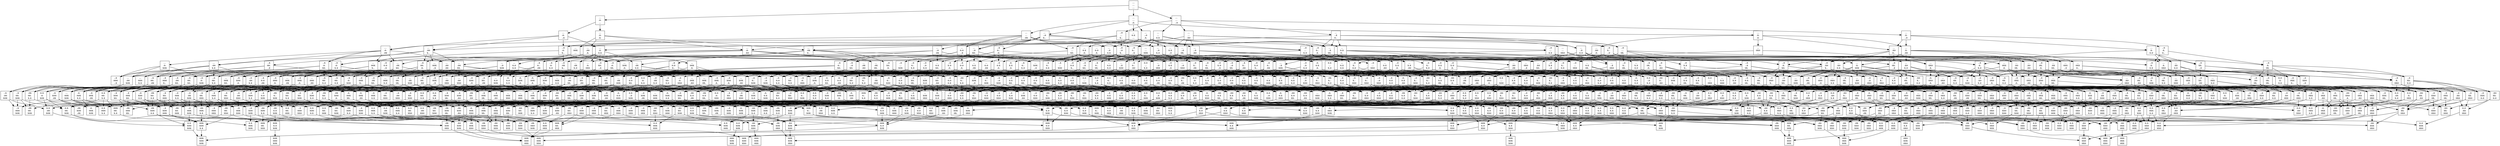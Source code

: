 digraph {
000000000 [shape=box,label="...
...
..."]
000000000 -> 000000001
000000000 -> 000000010
000000000 -> 000010000
000000001 [shape=box,label="...
...
..o"]
000000001 -> 001000200
000000001 -> 000002100
000000001 -> 000000102
000000001 -> 000020001
000000001 -> 000000021
000000010 [shape=box,label="...
...
.o."]
000000010 -> 000001200
000000010 -> 000102000
000000010 -> 000001020
000000010 -> 000020010
000000010 -> 000000012
000010000 [shape=box,label="...
.o.
..."]
000010000 -> 000010002
000010000 -> 000010020
000010002 [shape=box,label="...
.o.
..x"]
000010002 -> 001010200
000010002 -> 000011200
000010002 -> 000010102
000010002 -> 000010012
000010020 [shape=box,label="...
.o.
.x."]
000010020 -> 000012100
000010020 -> 000112000
000010020 -> 000011020
000010020 -> 000010021
000012100 [shape=box,label="...
.ox
o.."]
000012100 -> 001210002
000012100 -> 001210020
000012100 -> 001010220
000012100 -> 000212001
000012100 -> 000012120
000012100 -> 000012102
000112000 [shape=box,label="...
oox
..."]
000112000 -> 000112200
000112000 -> 000112020
000112000 -> 000112002
000011020 [shape=box,label="...
.oo
.x."]
000011020 -> 002110020
000011020 -> 000212010
000011020 -> 000012210
000011020 -> 000112020
000011020 -> 000011220
000011020 -> 000011022
000010021 [shape=box,label="...
.o.
.xo"]
000010021 -> 001012200
000010021 -> 000212001
000010021 -> 000012201
000010021 -> 000012120
000010021 -> 000012021
000010021 -> 000010122
001012200 [shape=box,label="..o
.ox
x.."]
001012200 -> 002210101
001012200 -> 002110120
001012200 -> 001112200
001012200 -> 001012210
001012200 -> 001012201
000212001 [shape=box,label="...
xox
..o"]
000212001 -> 001212100
000212001 -> 001212010
000212001 -> 001212001
000212001 -> 000212101
000212001 -> 000212011
000012201 [shape=box,label="...
.ox
x.o"]
000012201 -> 001210102
000012201 -> 002110021
000012201 -> 001012201
000012201 -> 000112201
000012201 -> 000012211
000012120 [shape=box,label="...
.ox
ox."]
000012120 -> 001210021
000012120 -> 001112020
000012120 -> 001012120
000012120 -> 000112120
000012120 -> 000012121
000012021 [shape=box,label="...
.ox
.xo"]
000012021 -> 001210120
000012021 -> 000112021
000012021 -> 000012121
000010122 [shape=box,label="...
.o.
oxx"]
000010122 -> 001010221
000010122 -> 001112002
000010122 -> 001010122
000010122 -> 000011221
000010122 -> 000011122
001010221 [shape=box,label="..o
.o.
xxo"]
001010221 -> 101012202
001010221 -> 002212101
001010221 -> 001210221
001010221 -> 001012221
001112002 [shape=box,label="..o
oox
..x"]
001112002 -> 002112201
001112002 -> 002112021
001112002 -> 001112202
001112002 -> 001112022
001010122 [shape=box,label="..o
.o.
oxx"]
000011221 [shape=box,label="...
.oo
xxo"]
000011221 -> 002110122
000011221 -> 002212011
000011221 -> 002011221
000011221 -> 000112122
000011122 [shape=box,label="...
.oo
oxx"]
000011122 -> 002110221
000011122 -> 001212012
000011122 -> 001012212
000011122 -> 000112221
002110221 [shape=box,label="..x
oo.
xxo"]
002110221 -> 102110221
002110221 -> 012110221
002110221 -> 002111221
001212012 [shape=box,label="..o
xox
.ox"]
001212012 -> 012212101
001212012 -> 011212012
001212012 -> 001212112
001012212 [shape=box,label="..o
.ox
xox"]
001012212 -> 101012212
001012212 -> 002111122
001012212 -> 001112212
000112221 [shape=box,label="...
oox
xxo"]
000112221 -> 001211122
000112221 -> 010112221
000112221 -> 001112221
001211122 [shape=box,label="..o
xoo
oxx"]
010112221 [shape=box,label=".o.
oox
xxo"]
010112221 -> 012211122
010112221 -> 012112221
001112221 [shape=box,label="..o
oox
xxo"]
001112221 -> 102211122
001112221 -> 012212121
102211122 [shape=box,label="o.x
xoo
oxx"]
102211122 -> 112211122
012212121 [shape=box,label=".ox
xox
oxo"]
012212121 -> 112212121
112212121 [shape=box,label="oox
xox
oxo"]
112211122 [shape=box,label="oox
xoo
oxx"]
012211122 [shape=box,label=".ox
xoo
oxx"]
012211122 -> 112211122
012112221 [shape=box,label=".ox
oox
xxo"]
012112221 -> 112112221
112112221 [shape=box,label="oox
oox
xxo"]
101012212 [shape=box,label="o.o
.ox
xox"]
101012212 -> 102211122
101012212 -> 101212212
002111122 [shape=box,label="..x
ooo
oxx"]
001112212 [shape=box,label="..o
oox
xox"]
001112212 -> 102211212
001112212 -> 012211122
102211212 [shape=box,label="o.x
xoo
xox"]
102211212 -> 112211212
112211212 [shape=box,label="oox
xoo
xox"]
101212212 [shape=box,label="o.o
xox
xox"]
101212212 -> 111212212
111212212 [shape=box,label="ooo
xox
xox"]
012212101 [shape=box,label=".ox
xox
o.o"]
012212101 -> 101212212
012212101 -> 012212121
011212012 [shape=box,label=".oo
xox
.ox"]
001212112 [shape=box,label="..o
xox
oox"]
102110221 [shape=box,label="o.x
oo.
xxo"]
012110221 [shape=box,label=".ox
oo.
xxo"]
012110221 -> 102211212
012110221 -> 012112221
002111221 [shape=box,label="..x
ooo
xxo"]
002110122 [shape=box,label="..x
oo.
oxx"]
002110122 -> 102110122
002110122 -> 011112202
002110122 -> 002111122
002212011 [shape=box,label="..x
xox
.oo"]
002212011 -> 011212102
002212011 -> 011212012
002212011 -> 002212111
002011221 [shape=box,label="..x
.oo
xxo"]
002011221 -> 102011221
002011221 -> 002112211
002011221 -> 002111221
000112122 [shape=box,label="...
oox
oxx"]
000112122 -> 001211221
000112122 -> 010112122
000112122 -> 001112122
001211221 [shape=box,label="..o
xoo
xxo"]
010112122 [shape=box,label=".o.
oox
oxx"]
010112122 -> 012211221
010112122 -> 011112222
001112122 [shape=box,label="..o
oox
oxx"]
012211221 [shape=box,label=".ox
xoo
xxo"]
012211221 -> 112211221
011112222 [shape=box,label=".oo
oox
xxx"]
112211221 [shape=box,label="oox
xoo
xxo"]
102011221 [shape=box,label="o.x
.oo
xxo"]
002112211 [shape=box,label="..x
oox
xoo"]
002112211 -> 112211202
002112211 -> 012211221
112211202 [shape=box,label="oox
xoo
x.x"]
112211202 -> 112211212
011212102 [shape=box,label=".oo
xox
o.x"]
002212111 [shape=box,label="..x
xox
ooo"]
102110122 [shape=box,label="o.x
oo.
oxx"]
011112202 [shape=box,label=".oo
oox
x.x"]
011112202 -> 112211202
011112202 -> 011112222
002112201 [shape=box,label="..x
oox
x.o"]
002112201 -> 102112201
002112201 -> 012110221
002112201 -> 002112211
002112021 [shape=box,label="..x
oox
.xo"]
002112021 -> 011210122
002112021 -> 010112221
002112021 -> 002112121
001112202 [shape=box,label="..o
oox
x.x"]
001112202 -> 101112202
001112202 -> 011112202
001112202 -> 001112212
001112022 [shape=box,label="..o
oox
.xx"]
001112022 -> 011210221
001112022 -> 010112122
001112022 -> 001112122
011210221 [shape=box,label=".oo
xo.
xxo"]
011210221 -> 101112222
011210221 -> 011212221
101112222 [shape=box,label="o.o
oox
xxx"]
011212221 [shape=box,label=".oo
xox
xxo"]
011212221 -> 111212122
111212122 [shape=box,label="ooo
xox
oxx"]
101112202 [shape=box,label="o.o
oox
x.x"]
101112202 -> 112210122
101112202 -> 101112222
112210122 [shape=box,label="oox
xo.
oxx"]
112210122 -> 112211122
011210122 [shape=box,label=".oo
xo.
oxx"]
002112121 [shape=box,label="..x
oox
oxo"]
002112121 -> 112210122
002112121 -> 011212221
102112201 [shape=box,label="o.x
oox
x.o"]
101012202 [shape=box,label="o.o
.ox
x.x"]
101012202 -> 102110122
101012202 -> 101112202
101012202 -> 101012212
002212101 [shape=box,label="..x
xox
o.o"]
002212101 -> 101212102
002212101 -> 012212101
002212101 -> 002212111
001210221 [shape=box,label="..o
xo.
xxo"]
001210221 -> 101012122
001210221 -> 011210221
001210221 -> 001211221
001012221 [shape=box,label="..o
.ox
xxo"]
001012221 -> 101012221
001012221 -> 002112121
001012221 -> 001112221
101012221 [shape=box,label="o.o
.ox
xxo"]
101012122 [shape=box,label="o.o
.ox
oxx"]
101212102 [shape=box,label="o.o
xox
o.x"]
001210120 [shape=box,label="..o
xo.
ox."]
000112021 [shape=box,label="...
oox
.xo"]
000112021 -> 002211120
000112021 -> 010212021
000112021 -> 002112021
000112021 -> 000112221
000012121 [shape=box,label="...
.ox
oxo"]
000012121 -> 002210121
000012121 -> 001212021
000012121 -> 001012221
000012121 -> 000212121
002210121 [shape=box,label="..x
xo.
oxo"]
002210121 -> 102210121
002210121 -> 012210121
002210121 -> 002211121
001212021 [shape=box,label="..o
xox
.xo"]
001212021 -> 021210121
001212021 -> 011212021
001212021 -> 001212121
000212121 [shape=box,label="...
xox
oxo"]
000212121 -> 001212121
000212121 -> 010212121
001212121 [shape=box,label="..o
xox
oxo"]
010212121 [shape=box,label=".o.
xox
oxo"]
010212121 -> 012212121
021210121 [shape=box,label=".xo
xo.
oxo"]
011212021 [shape=box,label=".oo
xox
.xo"]
011212021 -> 021212211
011212021 -> 011212221
021212211 [shape=box,label=".xo
xox
xoo"]
021212211 -> 112212121
102210121 [shape=box,label="o.x
xo.
oxo"]
012210121 [shape=box,label=".ox
xo.
oxo"]
012210121 -> 102211122
012210121 -> 012212121
002211121 [shape=box,label="..x
xoo
oxo"]
002211121 -> 112210122
002211121 -> 021212211
002211120 [shape=box,label="..x
xoo
ox."]
002211120 -> 012210121
002211120 -> 012211120
002211120 -> 002211121
010212021 [shape=box,label=".o.
xox
.xo"]
010212021 -> 011212120
010212021 -> 011212021
010212021 -> 010212121
011212120 [shape=box,label=".oo
xox
ox."]
012211120 [shape=box,label=".ox
xoo
ox."]
012211120 -> 012211122
001210021 [shape=box,label="..o
xo.
.xo"]
001210021 -> 021210201
001210021 -> 020212101
001210021 -> 001212021
001210021 -> 001210221
001112020 [shape=box,label="..o
oox
.x."]
001112020 -> 012210021
001112020 -> 010212021
001112020 -> 001112220
001112020 -> 001112022
001012120 [shape=box,label="..o
.ox
ox."]
000112120 [shape=box,label="...
oox
ox."]
000112120 -> 002211021
000112120 -> 011212020
000112120 -> 002112120
000112120 -> 000112122
002211021 [shape=box,label="..x
xoo
.xo"]
002211021 -> 021210112
002211021 -> 012211021
002211021 -> 002211121
011212020 [shape=box,label=".oo
xox
.x."]
011212020 -> 020212111
011212020 -> 011212120
011212020 -> 011212021
002112120 [shape=box,label="..x
oox
ox."]
002112120 -> 021211201
002112120 -> 011112220
002112120 -> 002112121
021211201 [shape=box,label=".xo
xoo
x.o"]
011112220 [shape=box,label=".oo
oox
xx."]
011112220 -> 021211212
011112220 -> 011112222
021211212 [shape=box,label=".xo
xoo
xox"]
021211212 -> 112211122
020212111 [shape=box,label=".x.
xox
ooo"]
021210112 [shape=box,label=".xo
xo.
oox"]
012211021 [shape=box,label=".ox
xoo
.xo"]
012211021 -> 021211212
012211021 -> 012211221
012210021 [shape=box,label=".ox
xo.
.xo"]
012210021 -> 021210112
012210021 -> 012211021
012210021 -> 012210121
001112220 [shape=box,label="..o
oox
xx."]
001112220 -> 021210211
001112220 -> 011112220
001112220 -> 001112221
021210211 [shape=box,label=".xo
xo.
xoo"]
021210211 -> 101112222
021210211 -> 021212211
021210201 [shape=box,label=".xo
xo.
x.o"]
021210201 -> 101012221
021210201 -> 021211201
021210201 -> 021210211
020212101 [shape=box,label=".x.
xox
o.o"]
020212101 -> 021210121
020212101 -> 020212111
001210102 [shape=box,label="..o
xo.
o.x"]
002110021 [shape=box,label="..x
oo.
.xo"]
002110021 -> 012210102
002110021 -> 010212102
002110021 -> 002112021
002110021 -> 002110221
001012201 [shape=box,label="..o
.ox
x.o"]
001012201 -> 102210102
001012201 -> 002210121
001012201 -> 001212201
001012201 -> 001012221
000112201 [shape=box,label="...
oox
x.o"]
000112201 -> 002211102
000112201 -> 012210021
000112201 -> 002112201
000112201 -> 000112221
000012211 [shape=box,label="...
.ox
xoo"]
000012211 -> 002210112
000012211 -> 002211021
000012211 -> 002011221
000012211 -> 000212112
002210112 [shape=box,label="..x
xo.
oox"]
002210112 -> 102210112
002210112 -> 012210112
002210112 -> 002211112
000212112 [shape=box,label="...
xox
oox"]
000212112 -> 001212211
000212112 -> 010212112
000212112 -> 001212112
001212211 [shape=box,label="..o
xox
xoo"]
001212211 -> 102212112
001212211 -> 021212211
010212112 [shape=box,label=".o.
xox
oox"]
102212112 [shape=box,label="o.x
xox
oox"]
102210112 [shape=box,label="o.x
xo.
oox"]
102210112 -> 112210122
102210112 -> 102212112
012210112 [shape=box,label=".ox
xo.
oox"]
002211112 [shape=box,label="..x
xoo
oox"]
002211112 -> 112211202
002211112 -> 021211212
002211102 [shape=box,label="..x
xoo
o.x"]
002211102 -> 102211102
002211102 -> 012211102
002211102 -> 002211112
102211102 [shape=box,label="o.x
xoo
o.x"]
102211102 -> 102211122
012211102 [shape=box,label=".ox
xoo
o.x"]
012211102 -> 102211212
012211102 -> 012211122
102210102 [shape=box,label="o.x
xo.
o.x"]
102210102 -> 102210112
102210102 -> 102211102
001212201 [shape=box,label="..o
xox
x.o"]
001212201 -> 101212102
001212201 -> 011212201
001212201 -> 001212211
011212201 [shape=box,label=".oo
xox
x.o"]
011212201 -> 102212112
011212201 -> 011212221
012210102 [shape=box,label=".ox
xo.
o.x"]
012210102 -> 102210112
012210102 -> 012211102
012210102 -> 012210112
010212102 [shape=box,label=".o.
xox
o.x"]
010212102 -> 011212201
010212102 -> 011212102
010212102 -> 010212112
001212100 [shape=box,label="..o
xox
o.."]
001212010 [shape=box,label="..o
xox
.o."]
001212010 -> 010212102
001212010 -> 010212021
001212010 -> 001212210
001212010 -> 001212012
001212001 [shape=box,label="..o
xox
..o"]
001212001 -> 001212201
001212001 -> 001212021
000212101 [shape=box,label="...
xox
o.o"]
000212101 -> 002212101
000212101 -> 020212101
000212101 -> 000212121
000212011 [shape=box,label="...
xox
.oo"]
000212011 -> 002212110
000212011 -> 011212020
000212011 -> 002212011
000212011 -> 000212112
002212110 [shape=box,label="..x
xox
oo."]
002212110 -> 011212201
002212110 -> 011212210
002212110 -> 002212111
011212210 [shape=box,label=".oo
xox
xo."]
001212210 [shape=box,label="..o
xox
xo."]
001212210 -> 012212101
001212210 -> 011212210
001212210 -> 001212211
002210101 [shape=box,label="..x
xo.
o.o"]
002210101 -> 101012202
002210101 -> 021210201
002210101 -> 002212101
002210101 -> 002210121
002110120 [shape=box,label="..x
oo.
ox."]
002110120 -> 002210112
002110120 -> 002212110
002110120 -> 002112120
002110120 -> 002110122
001112200 [shape=box,label="..o
oox
x.."]
001112200 -> 002211102
001112200 -> 002211120
001112200 -> 001112220
001112200 -> 001112202
001012210 [shape=box,label="..o
.ox
xo."]
001012210 -> 012210102
001012210 -> 002211120
001012210 -> 001212210
001012210 -> 001012212
002110020 [shape=box,label="..x
oo.
.x."]
002110020 -> 002210011
002110020 -> 002211010
002110020 -> 002111020
002110020 -> 002110120
002110020 -> 002110021
000212010 [shape=box,label="...
xox
.o."]
000212010 -> 001212010
000212010 -> 010212010
000212010 -> 000212011
000012210 [shape=box,label="...
.ox
xo."]
000012210 -> 001210012
000012210 -> 002111020
000012210 -> 001012210
000012210 -> 000112210
000012210 -> 000012211
000112020 [shape=box,label="...
oox
.x."]
000112020 -> 001211020
000112020 -> 010112020
000112020 -> 001112020
000112020 -> 000112120
000112020 -> 000112021
000011220 [shape=box,label="...
.oo
xx."]
000011220 -> 001110022
000011220 -> 002112010
000011220 -> 001011220
000011220 -> 000111022
000011220 -> 000011221
000011022 [shape=box,label="...
.oo
.xx"]
000011022 -> 001110220
000011022 -> 000112012
000011022 -> 000012112
000011022 -> 000111022
000011022 -> 000011122
001110220 [shape=box,label="..o
oo.
xx."]
001110220 -> 001210212
001110220 -> 001212210
001110220 -> 001112220
001110220 -> 001110222
000112012 [shape=box,label="...
oox
.ox"]
000112012 -> 002211210
000112012 -> 010112220
000112012 -> 002112012
000112012 -> 000112212
000012112 [shape=box,label="...
.ox
oox"]
000012112 -> 002210211
000012112 -> 001211022
000012112 -> 001011222
000012112 -> 000212112
000111022 [shape=box,label="...
ooo
.xx"]
002210211 [shape=box,label="..x
xo.
xoo"]
002210211 -> 102110221
002210211 -> 012210211
002210211 -> 002211211
001211022 [shape=box,label="..o
xoo
.xx"]
001211022 -> 021210211
001211022 -> 011211022
001211022 -> 001211122
001011222 [shape=box,label="..o
.oo
xxx"]
011211022 [shape=box,label=".oo
xoo
.xx"]
011211022 -> 022211211
011211022 -> 011211222
022211211 [shape=box,label=".xx
xoo
xoo"]
022211211 -> 112112221
011211222 [shape=box,label=".oo
xoo
xxx"]
012210211 [shape=box,label=".ox
xo.
xoo"]
002211211 [shape=box,label="..x
xoo
xoo"]
002211211 -> 112110222
002211211 -> 022211211
112110222 [shape=box,label="oox
oo.
xxx"]
002211210 [shape=box,label="..x
xoo
xo."]
002211210 -> 012110221
002211210 -> 012111220
002211210 -> 002211211
010112220 [shape=box,label=".o.
oox
xx."]
010112220 -> 011211022
010112220 -> 011112220
010112220 -> 010112221
002112012 [shape=box,label="..x
oox
.ox"]
000112212 [shape=box,label="...
oox
xox"]
000112212 -> 001211212
000112212 -> 010112212
000112212 -> 001112212
001211212 [shape=box,label="..o
xoo
xox"]
001211212 -> 102112212
001211212 -> 021211212
010112212 [shape=box,label=".o.
oox
xox"]
102112212 [shape=box,label="o.x
oox
xox"]
012111220 [shape=box,label=".ox
ooo
xx."]
001210212 [shape=box,label="..o
xo.
xox"]
001210212 -> 101012212
001210212 -> 011210212
001210212 -> 001211212
001110222 [shape=box,label="..o
oo.
xxx"]
011210212 [shape=box,label=".oo
xo.
xox"]
001110022 [shape=box,label="..o
oo.
.xx"]
001110022 -> 012210201
001110022 -> 010212102
001110022 -> 001112022
001110022 -> 001110222
002112010 [shape=box,label="..x
oox
.o."]
002112010 -> 010112202
002112010 -> 010112022
002112010 -> 002112210
002112010 -> 002112012
001011220 [shape=box,label="..o
.oo
xx."]
001011220 -> 011210202
001011220 -> 002212110
001011220 -> 001211220
001011220 -> 001011222
011210202 [shape=box,label=".oo
xo.
x.x"]
011210202 -> 102110122
011210202 -> 011211202
011210202 -> 011210212
001211220 [shape=box,label="..o
xoo
xx."]
001211220 -> 011210221
001211220 -> 011211220
001211220 -> 001211221
011211220 [shape=box,label=".oo
xoo
xx."]
011211220 -> 011211222
011211202 [shape=box,label=".oo
xoo
x.x"]
011211202 -> 112110222
011211202 -> 011211222
010112202 [shape=box,label=".o.
oox
x.x"]
010112202 -> 011211202
010112202 -> 011112202
010112202 -> 010112212
010112022 [shape=box,label=".o.
oox
.xx"]
010112022 -> 011211220
010112022 -> 010112122
002112210 [shape=box,label="..x
oox
xo."]
002112210 -> 012211201
002112210 -> 012111220
002112210 -> 002112211
012211201 [shape=box,label=".ox
xoo
x.o"]
012211201 -> 102112212
012211201 -> 012211221
012210201 [shape=box,label=".ox
xo.
x.o"]
012210201 -> 102011221
012210201 -> 012211201
012210201 -> 012210211
001211020 [shape=box,label="..o
xoo
.x."]
001211020 -> 011210022
001211020 -> 011212020
001211020 -> 001211220
001211020 -> 001211022
010112020 [shape=box,label=".o.
oox
.x."]
010112020 -> 012211020
010112020 -> 010112220
010112020 -> 010112022
012211020 [shape=box,label=".ox
xoo
.x."]
012211020 -> 012211021
012211020 -> 012211120
011210022 [shape=box,label=".oo
xo.
.xx"]
011210022 -> 021211201
011210022 -> 011211022
011210022 -> 011210122
001210012 [shape=box,label="..o
xo.
.ox"]
001210012 -> 012210201
001210012 -> 012210021
001210012 -> 001212012
001210012 -> 001210212
002111020 [shape=box,label="..x
ooo
.x."]
000112210 [shape=box,label="...
oox
xo."]
000112210 -> 002211012
000112210 -> 012211020
000112210 -> 002112210
000112210 -> 000112212
002211012 [shape=box,label="..x
xoo
.ox"]
002211012 -> 012211102
002211012 -> 012211012
002211012 -> 002211112
012211012 [shape=box,label=".ox
xoo
.ox"]
010212010 [shape=box,label=".o.
xox
.o."]
002210011 [shape=box,label="..x
xo.
.oo"]
002210011 -> 011210202
002210011 -> 011210022
002210011 -> 002212011
002210011 -> 002210211
002211010 [shape=box,label="..x
xoo
.o."]
002211010 -> 010112202
002211010 -> 010112220
002211010 -> 002211210
002211010 -> 002211012
000112200 [shape=box,label="...
oox
x.."]
000112200 -> 001211002
000112200 -> 002211010
000112200 -> 001112200
000112200 -> 000112210
000112200 -> 000112201
000112002 [shape=box,label="...
oox
..x"]
000112002 -> 001211200
000112002 -> 002112010
000112002 -> 001112002
000112002 -> 000112102
000112002 -> 000112012
001211200 [shape=box,label="..o
xoo
x.."]
001211200 -> 002112102
001211200 -> 002112120
001211200 -> 001211220
001211200 -> 001211202
000112102 [shape=box,label="...
oox
o.x"]
000112102 -> 002211201
000112102 -> 011210022
000112102 -> 002112102
000112102 -> 000112122
002211201 [shape=box,label="..x
xoo
x.o"]
002211201 -> 102112201
002211201 -> 012211201
002211201 -> 002211211
002112102 [shape=box,label="..x
oox
o.x"]
001211202 [shape=box,label="..o
xoo
x.x"]
001211202 -> 101112202
001211202 -> 011211202
001211202 -> 001211212
001211002 [shape=box,label="..o
xoo
..x"]
001211002 -> 002211201
001211002 -> 002211021
001211002 -> 001211202
001211002 -> 001211022
001210002 [shape=box,label="..o
xo.
..x"]
001210002 -> 002210101
001210002 -> 002210011
001210002 -> 001211002
001210002 -> 001210102
001210002 -> 001210012
001210020 [shape=box,label="..o
xo.
.x."]
001210020 -> 001210021
001210020 -> 001211020
001210020 -> 001210120
001010220 [shape=box,label="..o
.o.
xx."]
001010220 -> 001210201
001010220 -> 001211200
001010220 -> 001110220
001010220 -> 001011220
001010220 -> 001010221
000012102 [shape=box,label="...
.ox
o.x"]
000012102 -> 001210201
000012102 -> 001110022
000012102 -> 001010122
000012102 -> 000112102
000012102 -> 000012112
001210201 [shape=box,label="..o
xo.
x.o"]
001210201 -> 101010222
001210201 -> 021210201
001210201 -> 001212201
001210201 -> 001210221
101010222 [shape=box,label="o.o
.o.
xxx"]
001010200 [shape=box,label="..o
.o.
x.."]
001010200 -> 001010202
001010200 -> 001012200
001010200 -> 001010220
000011200 [shape=box,label="...
.oo
x.."]
000011200 -> 002110002
000011200 -> 002110020
000011200 -> 002010210
000011200 -> 000112002
000011200 -> 000011220
000011200 -> 000011202
000010102 [shape=box,label="...
.o.
o.x"]
000010102 -> 002010201
000010102 -> 001210002
000010102 -> 001010202
000010102 -> 000012201
000010102 -> 000012102
000010102 -> 000010122
000010012 [shape=box,label="...
.o.
.ox"]
000010012 -> 002010210
000010012 -> 000112200
000010012 -> 000011202
000010012 -> 000012210
000010012 -> 000011022
000010012 -> 000010212
002010210 [shape=box,label="..x
.o.
xo."]
002010210 -> 002110201
002010210 -> 002111200
002010210 -> 002110210
002010210 -> 002011210
002010210 -> 002010211
000011202 [shape=box,label="...
.oo
x.x"]
000011202 -> 001110202
000011202 -> 002110012
000011202 -> 001011202
000011202 -> 000111202
000011202 -> 000011212
000010212 [shape=box,label="...
.o.
xox"]
000010212 -> 001010212
000010212 -> 002111002
000010212 -> 000011212
001010212 [shape=box,label="..o
.o.
xox"]
001010212 -> 102010212
001010212 -> 002211102
001010212 -> 001210212
001010212 -> 001012212
002111002 [shape=box,label="..x
ooo
..x"]
000011212 [shape=box,label="...
.oo
xox"]
000011212 -> 002110212
000011212 -> 002211012
000011212 -> 002011212
000011212 -> 000112212
002110212 [shape=box,label="..x
oo.
xox"]
002110212 -> 102110212
002110212 -> 012110212
002110212 -> 002111212
002011212 [shape=box,label="..x
.oo
xox"]
002011212 -> 102011212
002011212 -> 002111212
102011212 [shape=box,label="o.x
.oo
xox"]
102011212 -> 102211212
002111212 [shape=box,label="..x
ooo
xox"]
102110212 [shape=box,label="o.x
oo.
xox"]
102110212 -> 112211202
102110212 -> 102112212
012110212 [shape=box,label=".ox
oo.
xox"]
102010212 [shape=box,label="o.x
.o.
xox"]
102010212 -> 102111202
102010212 -> 102110212
102010212 -> 102011212
102111202 [shape=box,label="o.x
ooo
x.x"]
001110202 [shape=box,label="..o
oo.
x.x"]
001110202 -> 102010212
001110202 -> 012210102
001110202 -> 001112202
001110202 -> 001110222
002110012 [shape=box,label="..x
oo.
.ox"]
002110012 -> 012110202
002110012 -> 010112202
002110012 -> 002112012
002110012 -> 002110212
001011202 [shape=box,label="..o
.oo
x.x"]
001011202 -> 102110202
001011202 -> 002210112
001011202 -> 001211202
001011202 -> 001011222
000111202 [shape=box,label="...
ooo
x.x"]
102110202 [shape=box,label="o.x
oo.
x.x"]
102110202 -> 112110202
102110202 -> 102111202
102110202 -> 102110212
112110202 [shape=box,label="oox
oo.
x.x"]
112110202 -> 112110222
012110202 [shape=box,label=".ox
oo.
x.x"]
012110202 -> 112110202
012110202 -> 012110212
002110201 [shape=box,label="..x
oo.
x.o"]
002110201 -> 102010212
002110201 -> 012210201
002110201 -> 002112201
002110201 -> 002110221
002111200 [shape=box,label="..x
ooo
x.."]
002110210 [shape=box,label="..x
oo.
xo."]
002110210 -> 002110212
002110210 -> 002112210
002011210 [shape=box,label="..x
.oo
xo."]
002011210 -> 012110202
002011210 -> 002211210
002011210 -> 002011212
002010211 [shape=box,label="..x
.o.
xoo"]
002010211 -> 102110202
002010211 -> 002211201
002010211 -> 002210211
002010211 -> 002011221
002010201 [shape=box,label="..x
.o.
x.o"]
002010201 -> 102010201
002010201 -> 002110201
002010201 -> 002010211
001010202 [shape=box,label="..o
.o.
x.x"]
001010202 -> 101010202
001010202 -> 002110102
001010202 -> 001110202
001010202 -> 001011202
001010202 -> 001010212
101010202 [shape=box,label="o.o
.o.
x.x"]
101010202 -> 102210102
101010202 -> 101012202
101010202 -> 101010222
002110102 [shape=box,label="..x
oo.
o.x"]
002110102 -> 102110202
002110102 -> 011210202
002110102 -> 002112102
002110102 -> 002110122
102010201 [shape=box,label="o.x
.o.
x.o"]
002110002 [shape=box,label="..x
oo.
..x"]
002110002 -> 002110102
002110002 -> 002110012
002110002 -> 002111002
000001200 [shape=box,label="...
..o
x.."]
000001200 -> 001100002
000001200 -> 002100010
000001200 -> 001001200
000001200 -> 000101002
000001200 -> 000011200
000001200 -> 000001210
000001200 -> 000001201
000102000 [shape=box,label="...
o.x
..."]
000102000 -> 000102100
000102000 -> 000102010
000102000 -> 000102001
000102000 -> 000112000
000001020 [shape=box,label="...
..o
.x."]
000001020 -> 001100020
000001020 -> 000102010
000001020 -> 000002110
000001020 -> 000101020
000001020 -> 000011020
000001020 -> 000001120
000001020 -> 000001021
000020010 [shape=box,label="...
.x.
.o."]
000020010 -> 000021100
000020010 -> 000121000
000020010 -> 000021010
000020010 -> 000020011
000000012 [shape=box,label="...
...
.ox"]
000000012 -> 001000210
000000012 -> 000101002
000000012 -> 000001102
000000012 -> 000001210
000000012 -> 000010012
000000012 -> 000001012
000000012 -> 000000112
001000210 [shape=box,label="..o
...
xo."]
001000210 -> 001100202
001000210 -> 001102200
001000210 -> 001100220
001000210 -> 001020210
001000210 -> 001002210
001000210 -> 001000212
000101002 [shape=box,label="...
o.o
..x"]
000101002 -> 002101200
000101002 -> 002101020
000101002 -> 002101002
000101002 -> 000121002
000101002 -> 000101202
000101002 -> 000101022
000001102 [shape=box,label="...
..o
o.x"]
000001102 -> 002100201
000001102 -> 001200012
000001102 -> 001000212
000001102 -> 000102201
000001102 -> 000021102
000001102 -> 000001122
000001210 [shape=box,label="...
..o
xo."]
000001210 -> 002100012
000001210 -> 002201010
000001210 -> 002001210
000001210 -> 000102012
000001210 -> 000021210
000001210 -> 000001212
000001012 [shape=box,label="...
..o
.ox"]
000001012 -> 002100210
000001012 -> 000102210
000001012 -> 000001212
000001012 -> 000021012
000000112 [shape=box,label="...
...
oox"]
000000112 -> 002000211
000000112 -> 001201002
000000112 -> 001001202
000000112 -> 000002211
000000112 -> 000020112
000000112 -> 000002112
002000211 [shape=box,label="..x
...
xoo"]
002000211 -> 102000211
002000211 -> 002101201
002000211 -> 002100211
002000211 -> 002010211
002000211 -> 002001211
001201002 [shape=box,label="..o
x.o
..x"]
001201002 -> 002201101
001201002 -> 002201011
001201002 -> 001211002
001201002 -> 001201102
001201002 -> 001201012
001001202 [shape=box,label="..o
..o
x.x"]
001001202 -> 101001202
001001202 -> 002100112
001001202 -> 001101202
001001202 -> 001011202
001001202 -> 001001212
000002211 [shape=box,label="...
..x
xoo"]
000002211 -> 001200112
000002211 -> 002101021
000002211 -> 001002211
000002211 -> 000102211
000002211 -> 000012211
000020112 [shape=box,label="...
.x.
oox"]
000020112 -> 001020211
000020112 -> 001121002
000020112 -> 001020112
000020112 -> 000021211
000020112 -> 000021112
000002112 [shape=box,label="...
..x
oox"]
000002112 -> 001200211
000002112 -> 001101022
000002112 -> 001001122
000002112 -> 000102112
000002112 -> 000012112
001200211 [shape=box,label="..o
x..
xoo"]
001200211 -> 101001222
001200211 -> 021200211
001200211 -> 001220211
001200211 -> 001202211
001101022 [shape=box,label="..o
o.o
.xx"]
001101022 -> 012200211
001101022 -> 010202112
001101022 -> 001121022
001101022 -> 001101222
001001122 [shape=box,label="..o
..o
oxx"]
001001122 -> 102100221
001001122 -> 001202112
001001122 -> 001201122
001001122 -> 001021122
000102112 [shape=box,label="...
o.x
oox"]
000102112 -> 002201211
000102112 -> 011201022
000102112 -> 002102112
000102112 -> 000122112
002201211 [shape=box,label="..x
x.o
xoo"]
002201211 -> 102201211
002201211 -> 012201211
002201211 -> 002211211
011201022 [shape=box,label=".oo
x.o
.xx"]
011201022 -> 021201211
011201022 -> 011211022
011201022 -> 011201122
002102112 [shape=box,label="..x
o.x
oox"]
000122112 [shape=box,label="...
oxx
oox"]
000122112 -> 001221211
000122112 -> 010122112
000122112 -> 001122112
001221211 [shape=box,label="..o
xxo
xoo"]
010122112 [shape=box,label=".o.
oxx
oox"]
010122112 -> 012221211
010122112 -> 011121222
001122112 [shape=box,label="..o
oxx
oox"]
001122112 -> 102221211
001122112 -> 011221122
102221211 [shape=box,label="o.x
xxo
xoo"]
011221122 [shape=box,label=".oo
xxo
oxx"]
011221122 -> 111122221
111122221 [shape=box,label="ooo
oxx
xxo"]
012221211 [shape=box,label=".ox
xxo
xoo"]
011121222 [shape=box,label=".oo
oxo
xxx"]
021201211 [shape=box,label=".xo
x.o
xoo"]
011201122 [shape=box,label=".oo
x.o
oxx"]
011201122 -> 112102221
011201122 -> 011221122
112102221 [shape=box,label="oox
o.x
xxo"]
112102221 -> 112112221
102201211 [shape=box,label="o.x
x.o
xoo"]
102201211 -> 112102221
102201211 -> 102221211
012201211 [shape=box,label=".ox
x.o
xoo"]
012201211 -> 112101222
012201211 -> 012221211
112101222 [shape=box,label="oox
o.o
xxx"]
102100221 [shape=box,label="o.x
o..
xxo"]
102100221 -> 102201211
102100221 -> 102110221
102100221 -> 102101221
001202112 [shape=box,label="..o
x.x
oox"]
001202112 -> 101202112
001202112 -> 011202112
001202112 -> 001212112
001201122 [shape=box,label="..o
x.o
oxx"]
001201122 -> 101102221
001201122 -> 011201122
001201122 -> 001211122
001021122 [shape=box,label="..o
.xo
oxx"]
001021122 -> 101021122
001021122 -> 001122112
001021122 -> 001121122
101021122 [shape=box,label="o.o
.xo
oxx"]
101021122 -> 101222112
101021122 -> 101122221
001121122 [shape=box,label="..o
oxo
oxx"]
001121122 -> 102121221
001121122 -> 011222112
102121221 [shape=box,label="o.x
oxo
xxo"]
011222112 [shape=box,label=".oo
xxx
oox"]
101222112 [shape=box,label="o.o
xxx
oox"]
101122221 [shape=box,label="o.o
oxx
xxo"]
101122221 -> 111122221
101102221 [shape=box,label="o.o
o.x
xxo"]
101102221 -> 112202121
101102221 -> 101122221
112202121 [shape=box,label="oox
x.x
oxo"]
112202121 -> 112212121
101202112 [shape=box,label="o.o
x.x
oox"]
101202112 -> 112202121
101202112 -> 101222112
011202112 [shape=box,label=".oo
x.x
oox"]
011202112 -> 112202211
011202112 -> 011222112
112202211 [shape=box,label="oox
x.x
xoo"]
112202211 -> 112212211
112212211 [shape=box,label="oox
xox
xoo"]
102101221 [shape=box,label="o.x
o.o
xxo"]
102101221 -> 112202211
102101221 -> 102121221
012200211 [shape=box,label=".ox
x..
xoo"]
012200211 -> 102101221
012200211 -> 012210211
012200211 -> 012201211
010202112 [shape=box,label=".o.
x.x
oox"]
010202112 -> 011202211
010202112 -> 011202112
010202112 -> 010212112
001121022 [shape=box,label="..o
oxo
.xx"]
001121022 -> 011220211
001121022 -> 010122112
001121022 -> 001121122
001101222 [shape=box,label="..o
o.o
xxx"]
011220211 [shape=box,label=".oo
xx.
xoo"]
011220211 -> 101121222
011220211 -> 011222211
101121222 [shape=box,label="o.o
oxo
xxx"]
011222211 [shape=box,label=".oo
xxx
xoo"]
011202211 [shape=box,label=".oo
x.x
xoo"]
011202211 -> 112202112
011202211 -> 011222211
112202112 [shape=box,label="oox
x.x
oox"]
101001222 [shape=box,label="o.o
..o
xxx"]
021200211 [shape=box,label=".xo
x..
xoo"]
021200211 -> 101102221
021200211 -> 021210211
021200211 -> 021201211
001220211 [shape=box,label="..o
xx.
xoo"]
001220211 -> 101021122
001220211 -> 011220211
001220211 -> 001221211
001202211 [shape=box,label="..o
x.x
xoo"]
001202211 -> 101202112
001202211 -> 011202211
001202211 -> 001212211
001020211 [shape=box,label="..o
.x.
xoo"]
001020211 -> 101021202
001020211 -> 002221101
001020211 -> 001220211
001020211 -> 001022211
001121002 [shape=box,label="..o
oxo
..x"]
001121002 -> 002121201
001121002 -> 002121021
001121002 -> 001121202
001121002 -> 001121022
001020112 [shape=box,label="..o
.x.
oox"]
001020112 -> 102020211
001020112 -> 001221102
001020112 -> 001220112
001020112 -> 001021122
000021211 [shape=box,label="...
.xo
xoo"]
000021211 -> 002120112
000021211 -> 002221011
000021211 -> 002021211
000021211 -> 000122112
000021112 [shape=box,label="...
.xo
oox"]
000021112 -> 002120211
000021112 -> 001221012
000021112 -> 001021212
000021112 -> 000122211
002120211 [shape=box,label="..x
ox.
xoo"]
001221012 [shape=box,label="..o
xxo
.ox"]
001221012 -> 012221101
001221012 -> 011221012
001221012 -> 001221112
001021212 [shape=box,label="..o
.xo
xox"]
001021212 -> 101021212
001021212 -> 002121112
001021212 -> 001121212
000122211 [shape=box,label="...
oxx
xoo"]
000122211 -> 001221112
000122211 -> 010122211
000122211 -> 001122211
001221112 [shape=box,label="..o
xxo
oox"]
001221112 -> 102122211
001221112 -> 021221112
010122211 [shape=box,label=".o.
oxx
xoo"]
010122211 -> 012221112
010122211 -> 012121221
001122211 [shape=box,label="..o
oxx
xoo"]
001122211 -> 102221112
001122211 -> 012221121
102221112 [shape=box,label="o.x
xxo
oox"]
102221112 -> 112221112
012221121 [shape=box,label=".ox
xxo
oxo"]
012221121 -> 112221121
112221121 [shape=box,label="oox
xxo
oxo"]
112221112 [shape=box,label="oox
xxo
oox"]
012221112 [shape=box,label=".ox
xxo
oox"]
012221112 -> 112221112
012121221 [shape=box,label=".ox
oxo
xxo"]
102122211 [shape=box,label="o.x
oxx
xoo"]
021221112 [shape=box,label=".xo
xxo
oox"]
021221112 -> 112221121
101021212 [shape=box,label="o.o
.xo
xox"]
101021212 -> 102221112
101021212 -> 101122212
002121112 [shape=box,label="..x
oxo
oox"]
002121112 -> 112120212
002121112 -> 011221212
001121212 [shape=box,label="..o
oxo
xox"]
001121212 -> 102121212
001121212 -> 012221112
102121212 [shape=box,label="o.x
oxo
xox"]
112120212 [shape=box,label="oox
ox.
xox"]
011221212 [shape=box,label=".oo
xxo
xox"]
011221212 -> 111122212
111122212 [shape=box,label="ooo
oxx
xox"]
101122212 [shape=box,label="o.o
oxx
xox"]
101122212 -> 111122212
012221101 [shape=box,label=".ox
xxo
o.o"]
012221101 -> 101122212
012221101 -> 012221121
011221012 [shape=box,label=".oo
xxo
.ox"]
011221012 -> 012221211
011221012 -> 011221212
002120112 [shape=box,label="..x
ox.
oox"]
002120112 -> 102120112
002120112 -> 011121202
002120112 -> 002121112
002221011 [shape=box,label="..x
xxo
.oo"]
002221011 -> 011221102
002221011 -> 011221012
002221011 -> 002221111
002021211 [shape=box,label="..x
.xo
xoo"]
011221102 [shape=box,label=".oo
xxo
o.x"]
011221102 -> 102221211
011221102 -> 011221122
002221111 [shape=box,label="..x
xxo
ooo"]
102120112 [shape=box,label="o.x
ox.
oox"]
011121202 [shape=box,label=".oo
oxo
x.x"]
011121202 -> 112120212
011121202 -> 011121222
102020211 [shape=box,label="o.x
.x.
xoo"]
001221102 [shape=box,label="..o
xxo
o.x"]
001221102 -> 101122201
001221102 -> 011221102
001221102 -> 001221112
001220112 [shape=box,label="..o
xx.
oox"]
001220112 -> 101022211
001220112 -> 011220112
001220112 -> 001221112
101022211 [shape=box,label="o.o
.xx
xoo"]
101022211 -> 102221121
101022211 -> 101222112
011220112 [shape=box,label=".oo
xx.
oox"]
011220112 -> 102121221
011220112 -> 011222112
102221121 [shape=box,label="o.x
xxo
oxo"]
102221121 -> 112221121
101122201 [shape=box,label="o.o
oxx
x.o"]
101122201 -> 102221121
101122201 -> 101122221
002121201 [shape=box,label="..x
oxo
x.o"]
002121021 [shape=box,label="..x
oxo
.xo"]
002121021 -> 011220112
002121021 -> 010122211
002121021 -> 002121121
001121202 [shape=box,label="..o
oxo
x.x"]
001121202 -> 101121202
001121202 -> 011121202
001121202 -> 001121212
101121202 [shape=box,label="o.o
oxo
x.x"]
101121202 -> 112220112
101121202 -> 101121222
112220112 [shape=box,label="oox
xx.
oox"]
112220112 -> 112221112
002121121 [shape=box,label="..x
oxo
oxo"]
002121121 -> 112220112
002121121 -> 011222211
101021202 [shape=box,label="o.o
.xo
x.x"]
101021202 -> 102120112
101021202 -> 101121202
101021202 -> 101021212
002221101 [shape=box,label="..x
xxo
o.o"]
002221101 -> 101122201
002221101 -> 012221101
002221101 -> 002221111
001022211 [shape=box,label="..o
.xx
xoo"]
001022211 -> 101022211
001022211 -> 002121121
001022211 -> 001122211
001200112 [shape=box,label="..o
x..
oox"]
001200112 -> 102001221
001200112 -> 021200112
001200112 -> 001220112
001200112 -> 001202112
002101021 [shape=box,label="..x
o.o
.xo"]
002101021 -> 012200112
002101021 -> 010202112
002101021 -> 002121021
002101021 -> 002101221
001002211 [shape=box,label="..o
..x
xoo"]
001002211 -> 102200112
001002211 -> 002201121
001002211 -> 001202211
001002211 -> 001022211
000102211 [shape=box,label="...
o.x
xoo"]
000102211 -> 002201112
000102211 -> 012201021
000102211 -> 002102211
000102211 -> 000122211
002201112 [shape=box,label="..x
x.o
oox"]
002201112 -> 102201112
002201112 -> 012201112
002201112 -> 002211112
012201021 [shape=box,label=".ox
x.o
.xo"]
012201021 -> 021201112
012201021 -> 012211021
012201021 -> 012201121
002102211 [shape=box,label="..x
o.x
xoo"]
002102211 -> 102102211
002102211 -> 012101221
002102211 -> 002112211
102102211 [shape=box,label="o.x
o.x
xoo"]
102102211 -> 112201221
102102211 -> 102122211
012101221 [shape=box,label=".ox
o.o
xxo"]
012101221 -> 112201212
012101221 -> 012121221
112201212 [shape=box,label="oox
x.o
xox"]
112201212 -> 112211212
112201221 [shape=box,label="oox
x.o
xxo"]
112201221 -> 112211221
021201112 [shape=box,label=".xo
x.o
oox"]
021201112 -> 112201221
021201112 -> 021221112
012201121 [shape=box,label=".ox
x.o
oxo"]
012201121 -> 112201122
012201121 -> 012221121
112201122 [shape=box,label="oox
x.o
oxx"]
112201122 -> 112211122
102201112 [shape=box,label="o.x
x.o
oox"]
102201112 -> 112201122
102201112 -> 102221112
012201112 [shape=box,label=".ox
x.o
oox"]
012201112 -> 112201212
012201112 -> 012221112
102200112 [shape=box,label="o.x
x..
oox"]
102200112 -> 112200112
102200112 -> 102210112
102200112 -> 102201112
002201121 [shape=box,label="..x
x.o
oxo"]
002201121 -> 102201121
002201121 -> 012201121
002201121 -> 002211121
102201121 [shape=box,label="o.x
x.o
oxo"]
102201121 -> 112202121
102201121 -> 102221121
112200112 [shape=box,label="oox
x..
oox"]
112200112 -> 112220112
112200112 -> 112202112
012200112 [shape=box,label=".ox
x..
oox"]
012200112 -> 112200112
012200112 -> 012210112
012200112 -> 012201112
002101221 [shape=box,label="..x
o.o
xxo"]
002101221 -> 102101221
002101221 -> 012101221
002101221 -> 002111221
102001221 [shape=box,label="o.x
..o
xxo"]
102001221 -> 102102211
102001221 -> 102101221
102001221 -> 102011221
021200112 [shape=box,label=".xo
x..
oox"]
021200112 -> 102201121
021200112 -> 021210112
021200112 -> 021201112
101001202 [shape=box,label="o.o
..o
x.x"]
101001202 -> 102200112
101001202 -> 101102202
101001202 -> 101021202
101001202 -> 101001222
002100112 [shape=box,label="..x
o..
oox"]
002100112 -> 112100202
002100112 -> 011201202
002100112 -> 002120112
002100112 -> 002102112
001101202 [shape=box,label="..o
o.o
x.x"]
001101202 -> 102101202
001101202 -> 012200112
001101202 -> 001121202
001101202 -> 001101222
001001212 [shape=box,label="..o
..o
xox"]
001001212 -> 102100212
001001212 -> 002201112
001001212 -> 001201212
001001212 -> 001021212
102100212 [shape=box,label="o.x
o..
xox"]
102100212 -> 112100212
102100212 -> 102110212
102100212 -> 102101212
001201212 [shape=box,label="..o
x.o
xox"]
001201212 -> 101102212
001201212 -> 011201212
001201212 -> 001211212
101102212 [shape=box,label="o.o
o.x
xox"]
101102212 -> 112201122
101102212 -> 101122212
011201212 [shape=box,label=".oo
x.o
xox"]
011201212 -> 112101222
011201212 -> 011221212
112100212 [shape=box,label="oox
o..
xox"]
112100212 -> 112120212
112100212 -> 112101222
102101212 [shape=box,label="o.x
o.o
xox"]
102101212 -> 112201212
102101212 -> 102121212
102101202 [shape=box,label="o.x
o.o
x.x"]
102101202 -> 112100212
102101202 -> 102111202
102101202 -> 102101212
112100202 [shape=box,label="oox
o..
x.x"]
112100202 -> 112110202
112100202 -> 112100212
011201202 [shape=box,label=".oo
x.o
x.x"]
011201202 -> 111102202
011201202 -> 011211202
011201202 -> 011201212
111102202 [shape=box,label="ooo
o.x
x.x"]
101102202 [shape=box,label="o.o
o.x
x.x"]
101102202 -> 111102202
101102202 -> 101112202
101102202 -> 101102212
002201101 [shape=box,label="..x
x.o
o.o"]
002201101 -> 101102202
002201101 -> 021200211
002201101 -> 002221101
002201101 -> 002201121
002201011 [shape=box,label="..x
x.o
.oo"]
002201011 -> 011201202
002201011 -> 011201022
002201011 -> 002221011
002201011 -> 002201211
001201102 [shape=box,label="..o
x.o
o.x"]
001201102 -> 102102201
001201102 -> 021200112
001201102 -> 001221102
001201102 -> 001201122
001201012 [shape=box,label="..o
x.o
.ox"]
001201012 -> 012201201
001201012 -> 012201021
001201012 -> 001221012
001201012 -> 001201212
012201201 [shape=box,label=".ox
x.o
x.o"]
012201201 -> 102102211
012201201 -> 012211201
012201201 -> 012201211
102102201 [shape=box,label="o.x
o.x
x.o"]
102102201 -> 102201211
102102201 -> 102112201
102102201 -> 102102211
102000211 [shape=box,label="o.x
...
xoo"]
102000211 -> 102102201
102000211 -> 102100221
102000211 -> 102020211
102000211 -> 102001221
002101201 [shape=box,label="..x
o.o
x.o"]
002101201 -> 102101202
002101201 -> 012200211
002101201 -> 002121201
002101201 -> 002101221
002100211 [shape=box,label="..x
o..
xoo"]
002100211 -> 102100212
002100211 -> 012201201
002100211 -> 002120211
002100211 -> 002102211
002001211 [shape=box,label="..x
..o
xoo"]
002001211 -> 112100202
002001211 -> 002201211
002001211 -> 002021211
002100210 [shape=box,label="..x
o..
xo."]
002100210 -> 002100211
002100210 -> 002101210
002100210 -> 002110210
000102210 [shape=box,label="...
o.x
xo."]
000102210 -> 001201012
000102210 -> 010102210
000102210 -> 001102210
000102210 -> 000112210
000102210 -> 000102211
000001212 [shape=box,label="...
..o
xox"]
000001212 -> 001100212
000001212 -> 002101012
000001212 -> 001001212
000001212 -> 000101212
000001212 -> 000011212
000021012 [shape=box,label="...
.xo
.ox"]
000021012 -> 001120210
000021012 -> 000121012
000021012 -> 000021112
001120210 [shape=box,label="..o
ox.
xo."]
001120210 -> 001120212
001120210 -> 001122210
000121012 [shape=box,label="...
oxo
.ox"]
000121012 -> 002121210
000121012 -> 010122210
000121012 -> 002121012
000121012 -> 000121212
002121210 [shape=box,label="..x
oxo
xo."]
010122210 [shape=box,label=".o.
oxx
xo."]
010122210 -> 011221012
010122210 -> 011122210
010122210 -> 010122211
002121012 [shape=box,label="..x
oxo
.ox"]
002121012 -> 011120212
002121012 -> 010121212
002121012 -> 002121112
000121212 [shape=box,label="...
oxo
xox"]
000121212 -> 001121212
000121212 -> 010121212
010121212 [shape=box,label=".o.
oxo
xox"]
010121212 -> 012121212
012121212 [shape=box,label=".ox
oxo
xox"]
011120212 [shape=box,label=".oo
ox.
xox"]
011120212 -> 102121212
011120212 -> 011122212
011122212 [shape=box,label=".oo
oxx
xox"]
011122212 -> 111122212
011122210 [shape=box,label=".oo
oxx
xo."]
011122210 -> 012221112
011122210 -> 011122212
001120212 [shape=box,label="..o
ox.
xox"]
001120212 -> 101021212
001120212 -> 011120212
001120212 -> 001121212
001122210 [shape=box,label="..o
oxx
xo."]
001122210 -> 012221101
001122210 -> 011122210
001122210 -> 001122211
001100212 [shape=box,label="..o
o..
xox"]
001100212 -> 102001212
001100212 -> 012201102
001100212 -> 001120212
001100212 -> 001102212
002101012 [shape=box,label="..x
o.o
.ox"]
002101012 -> 012100212
002101012 -> 010102212
002101012 -> 002121012
002101012 -> 002101212
000101212 [shape=box,label="...
o.o
xox"]
000101212 -> 002101212
000101212 -> 012201012
000101212 -> 000121212
002101212 [shape=box,label="..x
o.o
xox"]
002101212 -> 102101212
002101212 -> 012101212
002101212 -> 002111212
012201012 [shape=box,label=".ox
x.o
.ox"]
012201012 -> 012201112
012201012 -> 012211012
012101212 [shape=box,label=".ox
o.o
xox"]
012101212 -> 212101212
012101212 -> 012121212
212101212 [shape=box,label="xox
o.o
xox"]
212101212 -> 212111212
212111212 [shape=box,label="xox
ooo
xox"]
012100212 [shape=box,label=".ox
o..
xox"]
012100212 -> 112100212
012100212 -> 012110212
012100212 -> 012101212
010102212 [shape=box,label=".o.
o.x
xox"]
010102212 -> 011201212
010102212 -> 011102212
010102212 -> 010112212
011102212 [shape=box,label=".oo
o.x
xox"]
011102212 -> 112201212
011102212 -> 011122212
102001212 [shape=box,label="o.x
..o
xox"]
102001212 -> 102101212
102001212 -> 102011212
012201102 [shape=box,label=".ox
x.o
o.x"]
012201102 -> 102201112
012201102 -> 012211102
012201102 -> 012201112
001102212 [shape=box,label="..o
o.x
xox"]
001102212 -> 101102212
001102212 -> 011102212
001102212 -> 001112212
010102210 [shape=box,label=".o.
o.x
xo."]
010102210 -> 012201012
010102210 -> 012101220
010102210 -> 010122210
010102210 -> 010102212
001102210 [shape=box,label="..o
o.x
xo."]
001102210 -> 012201102
001102210 -> 012201120
001102210 -> 001122210
001102210 -> 001102212
012201120 [shape=box,label=".ox
x.o
ox."]
012201120 -> 012201121
012201120 -> 012211120
012101220 [shape=box,label=".ox
o.o
xx."]
012101220 -> 012201211
012101220 -> 012111220
012101220 -> 012101221
002101210 [shape=box,label="..x
o.o
xo."]
002101210 -> 012100212
002101210 -> 012101220
002101210 -> 002121210
002101210 -> 002101212
002100012 [shape=box,label="..x
o..
.ox"]
002100012 -> 011100202
002100012 -> 010101202
002100012 -> 002110012
002100012 -> 002101012
002100012 -> 002100112
002201010 [shape=box,label="..x
x.o
.o."]
002201010 -> 010102201
002201010 -> 010102210
002201010 -> 002211010
002201010 -> 002201110
002201010 -> 002201011
002001210 [shape=box,label="..x
..o
xo."]
002001210 -> 012100201
002001210 -> 002101210
002001210 -> 002011210
002001210 -> 002001211
000102012 [shape=box,label="...
o.x
.ox"]
000102012 -> 001201210
000102012 -> 010101022
000102012 -> 001102012
000102012 -> 000112012
000102012 -> 000102112
000021210 [shape=box,label="...
.xo
xo."]
000021210 -> 001120012
000021210 -> 002121010
000021210 -> 001021210
000021210 -> 000121012
000021210 -> 000021211
001120012 [shape=box,label="..o
ox.
.ox"]
001120012 -> 012120201
001120012 -> 010122201
001120012 -> 001122012
001120012 -> 001120212
002121010 [shape=box,label="..x
oxo
.o."]
002121010 -> 010121202
002121010 -> 010121022
002121010 -> 002121210
002121010 -> 002121012
001021210 [shape=box,label="..o
.xo
xo."]
001021210 -> 011120202
001021210 -> 002221110
001021210 -> 001221210
001021210 -> 001021212
011120202 [shape=box,label=".oo
ox.
x.x"]
011120202 -> 102120112
011120202 -> 011121202
011120202 -> 011120212
002221110 [shape=box,label="..x
xxo
oo."]
002221110 -> 011122201
002221110 -> 011122210
002221110 -> 002221111
001221210 [shape=box,label="..o
xxo
xo."]
001221210 -> 011120221
001221210 -> 011121220
001221210 -> 001221211
011120221 [shape=box,label=".oo
ox.
xxo"]
011120221 -> 101122212
011120221 -> 011122221
011121220 [shape=box,label=".oo
oxo
xx."]
011121220 -> 011221212
011121220 -> 011121222
011122221 [shape=box,label=".oo
oxx
xxo"]
011122221 -> 111122221
011122201 [shape=box,label=".oo
oxx
x.o"]
011122201 -> 102221112
011122201 -> 011122221
010121202 [shape=box,label=".o.
oxo
x.x"]
010121202 -> 011121202
010121202 -> 010121212
010121022 [shape=box,label=".o.
oxo
.xx"]
010121022 -> 011121220
010121022 -> 010122112
010121022 -> 010121122
010121122 [shape=box,label=".o.
oxo
oxx"]
010121122 -> 012121221
010121122 -> 011122212
012120201 [shape=box,label=".ox
ox.
x.o"]
010122201 [shape=box,label=".o.
oxx
x.o"]
010122201 -> 011221102
010122201 -> 011122201
010122201 -> 010122211
001122012 [shape=box,label="..o
oxx
.ox"]
001122012 -> 011120221
001122012 -> 010121122
001122012 -> 001122112
001201210 [shape=box,label="..o
x.o
xo."]
001201210 -> 011100222
001201210 -> 011102220
001201210 -> 001221210
001201210 -> 001201212
010101022 [shape=box,label=".o.
o.o
.xx"]
010101022 -> 012101220
010101022 -> 010102212
010101022 -> 010121022
010101022 -> 010101222
001102012 [shape=box,label="..o
o.x
.ox"]
001102012 -> 012100221
001102012 -> 010102221
001102012 -> 001122012
001102012 -> 001102212
012100221 [shape=box,label=".ox
o..
xxo"]
012100221 -> 102201211
012100221 -> 012110221
012100221 -> 012101221
010102221 [shape=box,label=".o.
o.x
xxo"]
010102221 -> 011201122
010102221 -> 011102221
010102221 -> 010112221
011102221 [shape=box,label=".oo
o.x
xxo"]
011102221 -> 112201122
011102221 -> 011122221
010101222 [shape=box,label=".o.
o.o
xxx"]
011100222 [shape=box,label=".oo
o..
xxx"]
011102220 [shape=box,label=".oo
o.x
xx."]
011102220 -> 021201211
011102220 -> 011112220
011102220 -> 011102221
012100201 [shape=box,label=".ox
o..
x.o"]
012100201 -> 102001212
012100201 -> 012120201
012100201 -> 012100221
010102201 [shape=box,label=".o.
o.x
x.o"]
010102201 -> 012201102
010102201 -> 012100221
010102201 -> 010122201
010102201 -> 010102221
002201110 [shape=box,label="..x
x.o
oo."]
002201110 -> 011102202
002201110 -> 011102220
002201110 -> 002221110
002201110 -> 002201112
011102202 [shape=box,label=".oo
o.x
x.x"]
011102202 -> 111102202
011102202 -> 011112202
011102202 -> 011102212
011100202 [shape=box,label=".oo
o..
x.x"]
011100202 -> 102100212
011100202 -> 011120202
011100202 -> 011102202
011100202 -> 011100222
010101202 [shape=box,label=".o.
o.o
x.x"]
010101202 -> 012100212
010101202 -> 010121202
010101202 -> 010101222
002100201 [shape=box,label="..x
o..
x.o"]
002100201 -> 102000211
002100201 -> 012100201
002100201 -> 002110201
002100201 -> 002101201
002100201 -> 002100211
001200012 [shape=box,label="..o
x..
.ox"]
001200012 -> 012200101
001200012 -> 011200012
001200012 -> 001210012
001200012 -> 001201012
001200012 -> 001200112
001000212 [shape=box,label="..o
...
xox"]
001000212 -> 101000212
001000212 -> 002101102
001000212 -> 001100212
001000212 -> 001010212
001000212 -> 001001212
000102201 [shape=box,label="...
o.x
x.o"]
000102201 -> 001201102
000102201 -> 010102201
000102201 -> 001102201
000102201 -> 000112201
000102201 -> 000102211
000021102 [shape=box,label="...
.xo
o.x"]
000021102 -> 001120201
000021102 -> 001120012
000021102 -> 001020112
000021102 -> 000121102
000021102 -> 000021112
000001122 [shape=box,label="...
..o
oxx"]
000001122 -> 001100221
000001122 -> 001102012
000001122 -> 001001122
000001122 -> 000101122
000001122 -> 000011122
001100221 [shape=box,label="..o
o..
xxo"]
001100221 -> 101002212
001100221 -> 012202101
001100221 -> 001120221
001100221 -> 001102221
000101122 [shape=box,label="...
o.o
oxx"]
000101122 -> 002101221
000101122 -> 011202012
000101122 -> 002101122
000101122 -> 000121122
011202012 [shape=box,label=".oo
x.x
.ox"]
011202012 -> 012202111
011202012 -> 011212012
011202012 -> 011202112
002101122 [shape=box,label="..x
o.o
oxx"]
002101122 -> 102101122
002101122 -> 011102212
002101122 -> 002111122
000121122 [shape=box,label="...
oxo
oxx"]
000121122 -> 001121221
000121122 -> 010121122
000121122 -> 001121122
001121221 [shape=box,label="..o
oxo
xxo"]
102101122 [shape=box,label="o.x
o.o
oxx"]
012202111 [shape=box,label=".ox
x.x
ooo"]
101002212 [shape=box,label="o.o
..x
xox"]
101002212 -> 102101122
101002212 -> 101102212
101002212 -> 101012212
012202101 [shape=box,label=".ox
x.x
o.o"]
012202101 -> 101202112
012202101 -> 012212101
012202101 -> 012202111
001120221 [shape=box,label="..o
ox.
xxo"]
001120221 -> 101021122
001120221 -> 011120221
001120221 -> 001121221
001102221 [shape=box,label="..o
o.x
xxo"]
001102221 -> 101102221
001102221 -> 011102221
001102221 -> 001112221
001120201 [shape=box,label="..o
ox.
x.o"]
001120201 -> 101020212
001120201 -> 012220101
001120201 -> 001122201
001120201 -> 001120221
000121102 [shape=box,label="...
oxo
o.x"]
000121102 -> 002121201
000121102 -> 011220012
000121102 -> 002121102
000121102 -> 000121122
011220012 [shape=box,label=".oo
xx.
.ox"]
011220012 -> 012220111
011220012 -> 011221012
011220012 -> 011220112
002121102 [shape=box,label="..x
oxo
o.x"]
002121102 -> 102121102
002121102 -> 011120212
002121102 -> 002121112
102121102 [shape=box,label="o.x
oxo
o.x"]
012220111 [shape=box,label=".ox
xx.
ooo"]
101020212 [shape=box,label="o.o
.x.
xox"]
101020212 -> 102121102
101020212 -> 101021212
012220101 [shape=box,label=".ox
xx.
o.o"]
012220101 -> 101022211
012220101 -> 012221101
012220101 -> 012220111
001122201 [shape=box,label="..o
oxx
x.o"]
001122201 -> 101122201
001122201 -> 011122201
001122201 -> 001122211
001102201 [shape=box,label="..o
o.x
x.o"]
001102201 -> 102201102
001102201 -> 012200121
001102201 -> 001122201
001102201 -> 001102221
102201102 [shape=box,label="o.x
x.o
o.x"]
102201102 -> 102201112
102201102 -> 102211102
012200121 [shape=box,label=".ox
x..
oxo"]
012200121 -> 102201121
012200121 -> 012210121
012200121 -> 012201121
101000212 [shape=box,label="o.o
...
xox"]
101000212 -> 102201102
101000212 -> 101002212
101000212 -> 101020212
002101102 [shape=box,label="..x
o.o
o.x"]
002101102 -> 102101202
002101102 -> 011200212
002101102 -> 002121102
002101102 -> 002101122
011200212 [shape=box,label=".oo
x..
xox"]
011200212 -> 102101122
011200212 -> 011210212
011200212 -> 011201212
012200101 [shape=box,label=".ox
x..
o.o"]
012200101 -> 101002212
012200101 -> 012220101
012200101 -> 012202101
012200101 -> 012200121
011200012 [shape=box,label=".oo
x..
.ox"]
011200012 -> 012200211
011200012 -> 011220012
011200012 -> 011202012
011200012 -> 011200212
002101200 [shape=box,label="..x
o.o
x.."]
002101200 -> 002101201
002101200 -> 002101210
002101200 -> 002111200
002101020 [shape=box,label="..x
o.o
.x."]
002101020 -> 011200012
002101020 -> 010102210
002101020 -> 002111020
002101020 -> 002101120
002101020 -> 002101021
002101002 [shape=box,label="..x
o.o
..x"]
002101002 -> 002101102
002101002 -> 002101012
002101002 -> 002111002
000121002 [shape=box,label="...
oxo
..x"]
000121002 -> 001121200
000121002 -> 002121010
000121002 -> 001121002
000121002 -> 000121102
000121002 -> 000121012
000101202 [shape=box,label="...
o.o
x.x"]
000101202 -> 001101202
000101202 -> 010101202
000101202 -> 000111202
000101202 -> 000101212
000101022 [shape=box,label="...
o.o
.xx"]
000101022 -> 001101220
000101022 -> 010101022
000101022 -> 001101022
000101022 -> 000111022
000101022 -> 000101122
001101220 [shape=box,label="..o
o.o
xx."]
001101220 -> 011200212
001101220 -> 011202210
001101220 -> 001121220
001101220 -> 001101222
011202210 [shape=box,label=".oo
x.x
xo."]
011202210 -> 012202111
011202210 -> 011212210
011202210 -> 011202211
001121220 [shape=box,label="..o
oxo
xx."]
001121220 -> 011220211
001121220 -> 011121220
001121220 -> 001121221
001121200 [shape=box,label="..o
oxo
x.."]
001121200 -> 002121102
001121200 -> 002121120
001121200 -> 001121220
001121200 -> 001121202
002121120 [shape=box,label="..x
oxo
ox."]
002121120 -> 012220111
002121120 -> 011122210
002121120 -> 002121121
002101120 [shape=box,label="..x
o.o
ox."]
002101120 -> 012200112
002101120 -> 011202210
002101120 -> 002121120
002101120 -> 002101122
001100202 [shape=box,label="..o
o..
x.x"]
001100202 -> 101001202
001100202 -> 011100202
001100202 -> 001110202
001100202 -> 001101202
001100202 -> 001100212
001102200 [shape=box,label="..o
o.x
x.."]
001102200 -> 002201101
001102200 -> 002201110
001102200 -> 001112200
001102200 -> 001102210
001102200 -> 001102201
001100220 [shape=box,label="..o
o..
xx."]
001100220 -> 001200211
001100220 -> 001201210
001100220 -> 001110220
001100220 -> 001101220
001100220 -> 001100221
001020210 [shape=box,label="..o
.x.
xo."]
001020210 -> 001120201
001020210 -> 001121200
001020210 -> 001120210
001020210 -> 001021210
001020210 -> 001020211
001002210 [shape=box,label="..o
..x
xo."]
001002210 -> 012200101
001002210 -> 002101120
001002210 -> 001102210
001002210 -> 001012210
001002210 -> 001002211
000021100 [shape=box,label="...
.xo
o.."]
000021100 -> 001120002
000021100 -> 001120020
000021100 -> 001020210
000021100 -> 000122001
000021100 -> 000021120
000021100 -> 000021102
000121000 [shape=box,label="...
oxo
..."]
000121000 -> 000121002
000121000 -> 000121020
000021010 [shape=box,label="...
.xo
.o."]
000021010 -> 002120010
000021010 -> 000122010
000021010 -> 000021210
000021010 -> 000021012
000020011 [shape=box,label="...
.x.
.oo"]
000020011 -> 001021200
000020011 -> 000122100
000020011 -> 000021201
000020011 -> 000022110
000020011 -> 000021021
000020011 -> 000020112
001021200 [shape=box,label="..o
.xo
x.."]
001021200 -> 002120101
001021200 -> 002120110
001021200 -> 001121200
001021200 -> 001021210
001021200 -> 001021201
000122100 [shape=box,label="...
oxx
o.."]
000122100 -> 001221001
000122100 -> 001221010
000122100 -> 001122100
000122100 -> 000122110
000122100 -> 000122101
000021201 [shape=box,label="...
.xo
x.o"]
000021201 -> 001120102
000021201 -> 002120011
000021201 -> 001021201
000021201 -> 000121102
000021201 -> 000021211
000022110 [shape=box,label="...
.xx
oo."]
000022110 -> 001220011
000022110 -> 001121020
000022110 -> 001021120
000022110 -> 000122110
000022110 -> 000022111
000021021 [shape=box,label="...
.xo
.xo"]
000021021 -> 001120120
000021021 -> 000122011
000021021 -> 000022111
000021021 -> 000121021
000021021 -> 000021121
001120120 [shape=box,label="..o
ox.
ox."]
001120120 -> 001220112
001120120 -> 001222110
001120120 -> 001122120
001120120 -> 001120122
000122011 [shape=box,label="...
oxx
.oo"]
000122011 -> 002221110
000122011 -> 010122120
000122011 -> 002122011
000122011 -> 000122211
000022111 [shape=box,label="...
.xx
ooo"]
000121021 [shape=box,label="...
oxo
.xo"]
000121021 -> 002121120
000121021 -> 010222011
000121021 -> 002121021
000121021 -> 000121122
000021121 [shape=box,label="...
.xo
oxo"]
000021121 -> 002120121
000021121 -> 001222011
000021121 -> 001022211
000021121 -> 000122121
002120121 [shape=box,label="..x
ox.
oxo"]
002120121 -> 102120121
002120121 -> 011122201
002120121 -> 002121121
001222011 [shape=box,label="..o
xxx
.oo"]
000122121 [shape=box,label="...
oxx
oxo"]
000122121 -> 001221121
000122121 -> 010122121
000122121 -> 001122121
001221121 [shape=box,label="..o
xxo
oxo"]
010122121 [shape=box,label=".o.
oxx
oxo"]
010122121 -> 012221121
010122121 -> 011122221
001122121 [shape=box,label="..o
oxx
oxo"]
001122121 -> 102221121
001122121 -> 011222121
011222121 [shape=box,label=".oo
xxx
oxo"]
102120121 [shape=box,label="o.x
ox.
oxo"]
010222011 [shape=box,label=".o.
xxx
.oo"]
010122120 [shape=box,label=".o.
oxx
ox."]
010122120 -> 011221021
010122120 -> 011122120
010122120 -> 010122121
002122011 [shape=box,label="..x
oxx
.oo"]
002122011 -> 011120122
002122011 -> 010121122
002122011 -> 002122111
011120122 [shape=box,label=".oo
ox.
oxx"]
011120122 -> 102122211
011120122 -> 011122122
002122111 [shape=box,label="..x
oxx
ooo"]
011122122 [shape=box,label=".oo
oxx
oxx"]
011122122 -> 111122122
111122122 [shape=box,label="ooo
oxx
oxx"]
011221021 [shape=box,label=".oo
xxo
.xo"]
011122120 [shape=box,label=".oo
oxx
ox."]
011122120 -> 021221112
011122120 -> 011122122
001222110 [shape=box,label="..o
xxx
oo."]
001122120 [shape=box,label="..o
oxx
ox."]
001122120 -> 021220111
001122120 -> 011122120
001122120 -> 001122121
001120122 [shape=box,label="..o
ox.
oxx"]
001120122 -> 101021221
001120122 -> 011120122
001120122 -> 001121122
101021221 [shape=box,label="o.o
.xo
xxo"]
021220111 [shape=box,label=".xo
xx.
ooo"]
001220011 [shape=box,label="..o
xx.
.oo"]
001220011 -> 011220201
001220011 -> 011220021
001220011 -> 001222011
001220011 -> 001220211
001121020 [shape=box,label="..o
oxo
.x."]
001121020 -> 011220012
001121020 -> 010222011
001121020 -> 001121220
001121020 -> 001121022
001021120 [shape=box,label="..o
.xo
ox."]
001021120 -> 011220102
001021120 -> 001222110
001021120 -> 001221120
001021120 -> 001021122
000122110 [shape=box,label="...
oxx
oo."]
000122110 -> 002221011
000122110 -> 011221020
000122110 -> 002122110
000122110 -> 000122112
011221020 [shape=box,label=".oo
xxo
.x."]
011221020 -> 011221021
011221020 -> 011221120
002122110 [shape=box,label="..x
oxx
oo."]
002122110 -> 011221201
002122110 -> 011121220
002122110 -> 002122111
011221201 [shape=box,label=".oo
xxo
x.o"]
011221120 [shape=box,label=".oo
xxo
ox."]
011221120 -> 011221122
011220102 [shape=box,label=".oo
xx.
o.x"]
011220102 -> 102120121
011220102 -> 011221102
011220102 -> 011220112
001221120 [shape=box,label="..o
xxo
ox."]
001221120 -> 011220121
001221120 -> 011221120
001221120 -> 001221121
011220121 [shape=box,label=".oo
xx.
oxo"]
011220121 -> 101122221
011220121 -> 011222121
011220201 [shape=box,label=".oo
xx.
x.o"]
011220201 -> 101021221
011220201 -> 011221201
011220201 -> 011220211
011220021 [shape=box,label=".oo
xx.
.xo"]
011220021 -> 021220111
011220021 -> 011221021
011220021 -> 011220121
001120102 [shape=box,label="..o
ox.
o.x"]
001120102 -> 102020211
001120102 -> 011220102
001120102 -> 001122102
001120102 -> 001120122
002120011 [shape=box,label="..x
ox.
.oo"]
002120011 -> 011120202
002120011 -> 010122102
002120011 -> 002122011
002120011 -> 002120211
001021201 [shape=box,label="..o
.xo
x.o"]
010122102 [shape=box,label=".o.
oxx
o.x"]
010122102 -> 011221201
010122102 -> 011120122
010122102 -> 010122112
001122102 [shape=box,label="..o
oxx
o.x"]
001122102 -> 101122102
001122102 -> 011120122
001122102 -> 001122112
101122102 [shape=box,label="o.o
oxx
o.x"]
001221001 [shape=box,label="..o
xxo
..o"]
001221010 [shape=box,label="..o
xxo
.o."]
001221010 -> 010122102
001221010 -> 010122120
001221010 -> 001221210
001221010 -> 001221012
001122100 [shape=box,label="..o
oxx
o.."]
001122100 -> 001221102
001122100 -> 001221120
001122100 -> 001122120
001122100 -> 001122102
000122101 [shape=box,label="...
oxx
o.o"]
000122101 -> 002221101
000122101 -> 011220021
000122101 -> 002122101
000122101 -> 000122121
002122101 [shape=box,label="..x
oxx
o.o"]
002122101 -> 101122102
002122101 -> 011120221
002122101 -> 002122111
002120101 [shape=box,label="..x
ox.
o.o"]
002120101 -> 101021202
002120101 -> 011220201
002120101 -> 002122101
002120101 -> 002120121
002120110 [shape=box,label="..x
ox.
oo."]
002120110 -> 002120112
002120110 -> 002122110
002120010 [shape=box,label="..x
ox.
.o."]
002120010 -> 002120011
002120010 -> 002121010
002120010 -> 002120110
000122010 [shape=box,label="...
oxx
.o."]
000122010 -> 001221010
000122010 -> 010121020
000122010 -> 001122010
000122010 -> 000122110
000122010 -> 000122011
010121020 [shape=box,label=".o.
oxo
.x."]
010121020 -> 010122210
010121020 -> 010121022
001122010 [shape=box,label="..o
oxx
.o."]
001122010 -> 010122201
001122010 -> 010122021
001122010 -> 001122210
001122010 -> 001122012
010122021 [shape=box,label=".o.
oxx
.xo"]
010122021 -> 011221120
010122021 -> 010122121
000121020 [shape=box,label="...
oxo
.x."]
000121020 -> 001121020
000121020 -> 010121020
000121020 -> 000121021
001120002 [shape=box,label="..o
ox.
..x"]
001120002 -> 002120101
001120002 -> 002120011
001120002 -> 001121002
001120002 -> 001120102
001120002 -> 001120012
001120020 [shape=box,label="..o
ox.
.x."]
001120020 -> 001220011
001120020 -> 001221010
001120020 -> 001121020
001120020 -> 001120120
001120020 -> 001120021
000122001 [shape=box,label="...
oxx
..o"]
000122001 -> 001122100
000122001 -> 001122010
000122001 -> 001122001
000122001 -> 000122101
000122001 -> 000122011
000021120 [shape=box,label="...
.xo
ox."]
000021120 -> 001120021
000021120 -> 001122010
000021120 -> 001021120
000021120 -> 000121021
000021120 -> 000021121
001120021 [shape=box,label="..o
ox.
.xo"]
001120021 -> 012220101
001120021 -> 010222101
001120021 -> 001122021
001120021 -> 001120221
010222101 [shape=box,label=".o.
xxx
o.o"]
001122021 [shape=box,label="..o
oxx
.xo"]
001122021 -> 011220121
001122021 -> 010122121
001122021 -> 001122121
001122001 [shape=box,label="..o
oxx
..o"]
001122001 -> 001122201
001122001 -> 001122021
001100020 [shape=box,label="..o
o..
.x."]
001100020 -> 001200012
001100020 -> 001202010
001100020 -> 001120020
001100020 -> 001102020
001100020 -> 001100220
001100020 -> 001100022
000102010 [shape=box,label="...
o.x
.o."]
000102010 -> 002201010
000102010 -> 010102020
000102010 -> 002102010
000102010 -> 000122010
000102010 -> 000102210
000102010 -> 000102012
000002110 [shape=box,label="...
..x
oo."]
000002110 -> 002200011
000002110 -> 001201020
000002110 -> 001001220
000002110 -> 000202011
000002110 -> 000022110
000002110 -> 000002112
000101020 [shape=box,label="...
o.o
.x."]
000101020 -> 002101020
000101020 -> 010202010
000101020 -> 000121020
000101020 -> 000101022
000001120 [shape=box,label="...
..o
ox."]
000001120 -> 002100021
000001120 -> 001202010
000001120 -> 001002210
000001120 -> 000102021
000001120 -> 000021120
000001120 -> 000001122
000001021 [shape=box,label="...
..o
.xo"]
000001021 -> 002100120
000001021 -> 000202011
000001021 -> 000002211
000001021 -> 000102120
000001021 -> 000021021
000001021 -> 000001221
002100120 [shape=box,label="..x
o..
ox."]
002100120 -> 002200111
002100120 -> 002201110
002100120 -> 002110120
002100120 -> 002101120
002100120 -> 002100121
000202011 [shape=box,label="...
x.x
.oo"]
000202011 -> 001202110
000202011 -> 010202011
000202011 -> 001202011
000202011 -> 000212011
000202011 -> 000202111
000102120 [shape=box,label="...
o.x
ox."]
000102120 -> 001201021
000102120 -> 010102120
000102120 -> 001102120
000102120 -> 000112120
000102120 -> 000102121
000001221 [shape=box,label="...
..o
xxo"]
000001221 -> 001100122
000001221 -> 002102011
000001221 -> 001001221
000001221 -> 000101122
000001221 -> 000011221
001100122 [shape=box,label="..o
o..
oxx"]
001100122 -> 102001221
001100122 -> 011202102
001100122 -> 001120122
001100122 -> 001102122
002102011 [shape=box,label="..x
o.x
.oo"]
002102011 -> 011102202
002102011 -> 010102122
002102011 -> 002122011
002102011 -> 002102211
001001221 [shape=box,label="..o
..o
xxo"]
010102122 [shape=box,label=".o.
o.x
oxx"]
010102122 -> 011201221
010102122 -> 011102122
010102122 -> 010112122
011201221 [shape=box,label=".oo
x.o
xxo"]
011102122 [shape=box,label=".oo
o.x
oxx"]
011102122 -> 112201221
011102122 -> 011122122
011202102 [shape=box,label=".oo
x.x
o.x"]
011202102 -> 102202111
011202102 -> 011212102
011202102 -> 011202112
001102122 [shape=box,label="..o
o.x
oxx"]
001102122 -> 101102122
001102122 -> 011102122
001102122 -> 001112122
101102122 [shape=box,label="o.o
o.x
oxx"]
102202111 [shape=box,label="o.x
x.x
ooo"]
001201021 [shape=box,label="..o
x.o
.xo"]
010102120 [shape=box,label=".o.
o.x
ox."]
010102120 -> 012201021
010102120 -> 011102220
010102120 -> 010122120
010102120 -> 010102122
001102120 [shape=box,label="..o
o.x
ox."]
001102120 -> 021200112
001102120 -> 011202120
001102120 -> 001122120
001102120 -> 001102122
000102121 [shape=box,label="...
o.x
oxo"]
000102121 -> 002201121
000102121 -> 011202021
000102121 -> 002102121
000102121 -> 000122121
011202021 [shape=box,label=".oo
x.x
.xo"]
011202021 -> 021201121
011202021 -> 011212021
011202021 -> 011202121
002102121 [shape=box,label="..x
o.x
oxo"]
002102121 -> 102102121
002102121 -> 011102221
002102121 -> 002112121
102102121 [shape=box,label="o.x
o.x
oxo"]
021201121 [shape=box,label=".xo
x.o
oxo"]
011202121 [shape=box,label=".oo
x.x
oxo"]
011202121 -> 112202121
011202121 -> 011222121
011202120 [shape=box,label=".oo
x.x
ox."]
011202120 -> 021201121
011202120 -> 011212120
011202120 -> 011202121
001202110 [shape=box,label="..o
x.x
oo."]
001202110 -> 011202102
001202110 -> 011202120
001202110 -> 001222110
001202110 -> 001202112
010202011 [shape=box,label=".o.
x.x
.oo"]
010202011 -> 011202210
010202011 -> 011202012
010202011 -> 010222011
010202011 -> 010202112
001202011 [shape=box,label="..o
x.x
.oo"]
001202011 -> 011202201
001202011 -> 011202021
001202011 -> 001222011
001202011 -> 001202211
000202111 [shape=box,label="...
x.x
ooo"]
011202201 [shape=box,label=".oo
x.x
x.o"]
011202201 -> 102202111
011202201 -> 011212201
011202201 -> 011202211
002200111 [shape=box,label="..x
x..
ooo"]
002100121 [shape=box,label="..x
o..
oxo"]
002100121 -> 102200112
002100121 -> 011202201
002100121 -> 002120121
002100121 -> 002102121
002100021 [shape=box,label="..x
o..
.xo"]
002100021 -> 011200102
002100021 -> 010102201
002100021 -> 002110021
002100021 -> 002101021
002100021 -> 002100121
001202010 [shape=box,label="..o
x.x
.o."]
001202010 -> 010202101
001202010 -> 010202011
001202010 -> 001212010
001202010 -> 001202110
001202010 -> 001202011
000102021 [shape=box,label="...
o.x
.xo"]
000102021 -> 001201120
000102021 -> 010102021
000102021 -> 001102021
000102021 -> 000112021
000102021 -> 000102121
001201120 [shape=box,label="..o
x.o
ox."]
001201120 -> 011200122
001201120 -> 011202120
001201120 -> 001221120
001201120 -> 001201122
010102021 [shape=box,label=".o.
o.x
.xo"]
010102021 -> 012201120
010102021 -> 010102221
010102021 -> 010122021
001102021 [shape=box,label="..o
o.x
.xo"]
001102021 -> 012200121
001102021 -> 010202121
001102021 -> 001122021
001102021 -> 001102221
010202121 [shape=box,label=".o.
x.x
oxo"]
010202121 -> 011202121
010202121 -> 010212121
011200122 [shape=box,label=".oo
x..
oxx"]
011200122 -> 102102121
011200122 -> 011210122
011200122 -> 011201122
010202101 [shape=box,label=".o.
x.x
o.o"]
010202101 -> 012202101
010202101 -> 010222101
010202101 -> 010202121
011200102 [shape=box,label=".oo
x..
o.x"]
011200102 -> 102100221
011200102 -> 011220102
011200102 -> 011202102
011200102 -> 011200122
010202010 [shape=box,label=".o.
x.x
.o."]
010202010 -> 010202011
010202010 -> 010212010
002200011 [shape=box,label="..x
x..
.oo"]
002200011 -> 011200102
002200011 -> 011200012
002200011 -> 002210011
002200011 -> 002201011
002200011 -> 002200111
001201020 [shape=box,label="..o
x.o
.x."]
001201020 -> 011200021
001201020 -> 011201020
001201020 -> 001211020
001201020 -> 001201120
001201020 -> 001201021
001001220 [shape=box,label="..o
..o
xx."]
001001220 -> 011200201
001001220 -> 002102110
001001220 -> 001101220
001001220 -> 001011220
001001220 -> 001001221
011200201 [shape=box,label=".oo
x..
x.o"]
011200201 -> 101001222
011200201 -> 011220201
011200201 -> 011202201
011200201 -> 011200221
002102110 [shape=box,label="..x
o.x
oo."]
002102110 -> 011201202
002102110 -> 011201220
002102110 -> 002122110
002102110 -> 002102112
011201220 [shape=box,label=".oo
x.o
xx."]
011201220 -> 011201221
011201220 -> 011211220
011200221 [shape=box,label=".oo
x..
xxo"]
011200221 -> 101102122
011200221 -> 011210221
011200221 -> 011201221
011200021 [shape=box,label=".oo
x..
.xo"]
011200021 -> 021200211
011200021 -> 011220021
011200021 -> 011202021
011200021 -> 011200221
011201020 [shape=box,label=".oo
x.o
.x."]
011201020 -> 011201022
011201020 -> 011221020
011201020 -> 011201220
010102020 [shape=box,label=".o.
o.x
.x."]
010102020 -> 011201020
010102020 -> 010102120
010102020 -> 010112020
010102020 -> 010102021
002102010 [shape=box,label="..x
o.x
.o."]
002102010 -> 010102102
002102010 -> 010101022
002102010 -> 002112010
002102010 -> 002102110
002102010 -> 002102011
010102102 [shape=box,label=".o.
o.x
o.x"]
010102102 -> 012201201
010102102 -> 011100222
010102102 -> 010122102
010102102 -> 010102122
001102020 [shape=box,label="..o
o.x
.x."]
001102020 -> 011200021
001102020 -> 010102120
001102020 -> 001112020
001102020 -> 001102120
001102020 -> 001102021
001100022 [shape=box,label="..o
o..
.xx"]
001100022 -> 011200201
001100022 -> 010102102
001100022 -> 001110022
001100022 -> 001101022
001100022 -> 001100122
000102100 [shape=box,label="...
o.x
o.."]
000102100 -> 001201002
000102100 -> 001201020
000102100 -> 001201200
000102100 -> 000122100
000102100 -> 000102120
000102100 -> 000102102
000102001 [shape=box,label="...
o.x
..o"]
000102001 -> 001102200
000102001 -> 001102020
000102001 -> 001102002
000102001 -> 000122001
000102001 -> 000102201
000102001 -> 000102021
001102002 [shape=box,label="..o
o.x
..x"]
001102002 -> 002102101
001102002 -> 002102011
001102002 -> 001112002
001102002 -> 001102102
001102002 -> 001102012
002102101 [shape=box,label="..x
o.x
o.o"]
002102101 -> 101102202
002102101 -> 011200221
002102101 -> 002122101
002102101 -> 002102121
001102102 [shape=box,label="..o
o.x
o.x"]
001102102 -> 102102201
001102102 -> 011200122
001102102 -> 001122102
001102102 -> 001102122
001201200 [shape=box,label="..o
x.o
x.."]
001201200 -> 002102101
001201200 -> 002102110
001201200 -> 001211200
001201200 -> 001201210
001201200 -> 001201201
000102102 [shape=box,label="...
o.x
o.x"]
000102102 -> 001201201
000102102 -> 010102102
000102102 -> 001102102
000102102 -> 000112102
000102102 -> 000102112
001201201 [shape=box,label="..o
x.o
x.o"]
001100002 [shape=box,label="..o
o..
..x"]
001100002 -> 002100201
001100002 -> 002100021
001100002 -> 001120002
001100002 -> 001102002
001100002 -> 001100202
001100002 -> 001100022
002100010 [shape=box,label="..x
o..
.o."]
002100010 -> 002100012
002100010 -> 002102010
002100010 -> 002120010
002100010 -> 002100210
001001200 [shape=box,label="..o
..o
x.."]
001001200 -> 002100102
001001200 -> 002100120
001001200 -> 001201200
001001200 -> 001021200
001001200 -> 001001220
001001200 -> 001001202
000001201 [shape=box,label="...
..o
x.o"]
000001201 -> 002100102
000001201 -> 002200011
000001201 -> 002000211
000001201 -> 000102102
000001201 -> 000021201
000001201 -> 000001221
002100102 [shape=box,label="..x
o..
o.x"]
002100102 -> 102100102
002100102 -> 011100202
002100102 -> 002110102
002100102 -> 002101102
002100102 -> 002100112
102100102 [shape=box,label="o.x
o..
o.x"]
001000200 [shape=box,label="..o
...
x.."]
001000200 -> 001000201
001000200 -> 001001200
001000200 -> 001000210
001000200 -> 001010200
000002100 [shape=box,label="...
..x
o.."]
000002100 -> 001200001
000002100 -> 001100020
000002100 -> 001000120
000002100 -> 000102100
000002100 -> 000012100
000002100 -> 000002110
000002100 -> 000002101
000000102 [shape=box,label="...
...
o.x"]
000000102 -> 001000201
000000102 -> 001100002
000000102 -> 001000102
000000102 -> 000001201
000000102 -> 000010102
000000102 -> 000001102
000000102 -> 000000112
000020001 [shape=box,label="...
.x.
..o"]
000020001 -> 001020100
000020001 -> 000021100
000020001 -> 000020101
000020001 -> 000020011
000000021 [shape=box,label="...
...
.xo"]
000000021 -> 001000120
000000021 -> 000102001
000000021 -> 000002101
000000021 -> 000001120
000000021 -> 000010021
000000021 -> 000001021
000000021 -> 000000121
001000120 [shape=box,label="..o
...
ox."]
001000120 -> 001200102
001000120 -> 001202100
001000120 -> 001200120
001000120 -> 001020120
001000120 -> 001002120
001000120 -> 001000122
000002101 [shape=box,label="...
..x
o.o"]
000002101 -> 002200101
000002101 -> 001200021
000002101 -> 001000221
000002101 -> 000202101
000002101 -> 000022101
000002101 -> 000002121
000000121 [shape=box,label="...
...
oxo"]
000000121 -> 001002201
000000121 -> 001202001
000000121 -> 000002121
000000121 -> 000020121
001002201 [shape=box,label="..o
..x
x.o"]
001002201 -> 101002201
001002201 -> 002100121
001002201 -> 001102201
001002201 -> 001012201
001002201 -> 001002211
001202001 [shape=box,label="..o
x.x
..o"]
001202001 -> 001202101
001202001 -> 001202011
001202001 -> 001212001
000002121 [shape=box,label="...
..x
oxo"]
000002121 -> 001200121
000002121 -> 001102021
000002121 -> 001002121
000002121 -> 000102121
000002121 -> 000012121
000020121 [shape=box,label="...
.x.
oxo"]
000020121 -> 001020121
000020121 -> 001122001
000020121 -> 000021121
001020121 [shape=box,label="..o
.x.
oxo"]
001020121 -> 101022201
001020121 -> 001222101
001020121 -> 001220121
001020121 -> 001022121
101022201 [shape=box,label="o.o
.xx
x.o"]
101022201 -> 102120121
101022201 -> 101122201
101022201 -> 101022211
001222101 [shape=box,label="..o
xxx
o.o"]
001220121 [shape=box,label="..o
xx.
oxo"]
001220121 -> 101022121
001220121 -> 011220121
001220121 -> 001221121
001022121 [shape=box,label="..o
.xx
oxo"]
001022121 -> 101022121
001022121 -> 001122121
101022121 [shape=box,label="o.o
.xx
oxo"]
101022121 -> 101222121
101222121 [shape=box,label="o.o
xxx
oxo"]
001200121 [shape=box,label="..o
x..
oxo"]
001200121 -> 101002221
001200121 -> 021200121
001200121 -> 001220121
001200121 -> 001202121
001002121 [shape=box,label="..o
..x
oxo"]
001002121 -> 102200121
001002121 -> 001202121
001002121 -> 001022121
102200121 [shape=box,label="o.x
x..
oxo"]
102200121 -> 102201121
102200121 -> 102210121
001202121 [shape=box,label="..o
x.x
oxo"]
001202121 -> 101202121
001202121 -> 011202121
001202121 -> 001212121
101202121 [shape=box,label="o.o
x.x
oxo"]
101202121 -> 121202121
101202121 -> 101222121
121202121 [shape=box,label="oxo
x.x
oxo"]
121202121 -> 121212121
121212121 [shape=box,label="oxo
xox
oxo"]
101002221 [shape=box,label="o.o
..x
xxo"]
101002221 -> 102102121
101002221 -> 101102221
101002221 -> 101012221
021200121 [shape=box,label=".xo
x..
oxo"]
021200121 -> 101202121
021200121 -> 021210121
021200121 -> 021201121
001202101 [shape=box,label="..o
x.x
o.o"]
001202101 -> 101202102
001202101 -> 021200121
001202101 -> 001222101
001202101 -> 001202121
101202102 [shape=box,label="o.o
x.x
o.x"]
101202102 -> 102202111
101202102 -> 101212102
101202102 -> 101202112
101002201 [shape=box,label="o.o
..x
x.o"]
101002201 -> 102200121
101002201 -> 101202102
101002201 -> 101022201
101002201 -> 101002221
002200101 [shape=box,label="..x
x..
o.o"]
002200101 -> 101002201
002200101 -> 012200101
002200101 -> 002210101
002200101 -> 002201101
002200101 -> 002200111
001200021 [shape=box,label="..o
x..
.xo"]
001200021 -> 021200101
001200021 -> 011200021
001200021 -> 001210021
001200021 -> 001201021
001200021 -> 001200121
001000221 [shape=box,label="..o
...
xxo"]
001000221 -> 101000122
001000221 -> 002102101
001000221 -> 001100221
001000221 -> 001010221
001000221 -> 001001221
000202101 [shape=box,label="...
x.x
o.o"]
000202101 -> 001202101
000202101 -> 010202101
000202101 -> 000212101
000202101 -> 000202111
000022101 [shape=box,label="...
.xx
o.o"]
000022101 -> 001220101
000022101 -> 001120021
000022101 -> 001020121
000022101 -> 000122101
000022101 -> 000022111
001220101 [shape=box,label="..o
xx.
o.o"]
001220101 -> 101020122
001220101 -> 021220101
001220101 -> 001222101
001220101 -> 001220121
101020122 [shape=box,label="o.o
.x.
oxx"]
101020122 -> 101122102
101020122 -> 101021221
101020122 -> 101021122
021220101 [shape=box,label=".xo
xx.
o.o"]
021220101 -> 101022121
021220101 -> 021220111
101000122 [shape=box,label="o.o
...
oxx"]
101000122 -> 101202102
101000122 -> 101002221
101000122 -> 101020122
101000122 -> 101002122
101002122 [shape=box,label="o.o
..x
oxx"]
101002122 -> 101102122
101002122 -> 101012122
021200101 [shape=box,label=".xo
x..
o.o"]
021200101 -> 101002122
021200101 -> 021220101
021200101 -> 021200121
001200102 [shape=box,label="..o
x..
o.x"]
001200102 -> 101002201
001200102 -> 011200102
001200102 -> 001210102
001200102 -> 001201102
001200102 -> 001200112
001202100 [shape=box,label="..o
x.x
o.."]
001202100 -> 001202101
001202100 -> 001202110
001202100 -> 001212100
001200120 [shape=box,label="..o
x..
ox."]
001200120 -> 001200121
001200120 -> 001201120
001200120 -> 001210120
001020120 [shape=box,label="..o
.x.
ox."]
001020120 -> 001220101
001020120 -> 001122100
001020120 -> 001120120
001020120 -> 001021120
001020120 -> 001020121
001002120 [shape=box,label="..o
..x
ox."]
001002120 -> 021200101
001002120 -> 001102120
001002120 -> 001012120
001002120 -> 001002121
001000122 [shape=box,label="..o
...
oxx"]
001000122 -> 101000122
001000122 -> 001102102
001000122 -> 001100122
001000122 -> 001010122
001000122 -> 001001122
001020100 [shape=box,label="..o
.x.
o.."]
001020100 -> 001020102
001020100 -> 001020120
000020101 [shape=box,label="...
.x.
o.o"]
000020101 -> 001020201
000020101 -> 001220001
000020101 -> 000022101
000020101 -> 000020121
001020201 [shape=box,label="..o
.x.
x.o"]
001020201 -> 101020102
001020201 -> 002120101
001020201 -> 001120201
001020201 -> 001021201
001020201 -> 001020211
001220001 [shape=box,label="..o
xx.
..o"]
001220001 -> 001220101
001220001 -> 001220011
001220001 -> 001221001
101020102 [shape=box,label="o.o
.x.
o.x"]
101020102 -> 101022201
101020102 -> 101020122
001020102 [shape=box,label="..o
.x.
o.x"]
001020102 -> 101020102
001020102 -> 001120102
001020102 -> 001020112
001000201 [shape=box,label="..o
...
x.o"]
001000201 -> 101000202
001000201 -> 002200101
001000201 -> 001200201
001000201 -> 001020201
001000201 -> 001002201
001000201 -> 001000221
001000102 [shape=box,label="..o
...
o.x"]
001000102 -> 102000201
001000102 -> 001200102
001000102 -> 001020102
001000102 -> 001000122
102000201 [shape=box,label="o.x
...
x.o"]
102000201 -> 102000211
102000201 -> 102010201
101000202 [shape=box,label="o.o
...
x.x"]
101000202 -> 102100102
101000202 -> 101001202
101000202 -> 101010202
101000202 -> 101000212
001200201 [shape=box,label="..o
x..
x.o"]
001200201 -> 101000122
001200201 -> 011200201
001200201 -> 001210201
001200201 -> 001201201
001200201 -> 001200211
001200001 [shape=box,label="..o
x..
..o"]
001200001 -> 001200201
001200001 -> 001200021
001200001 -> 001220001
001200001 -> 001202001
}
